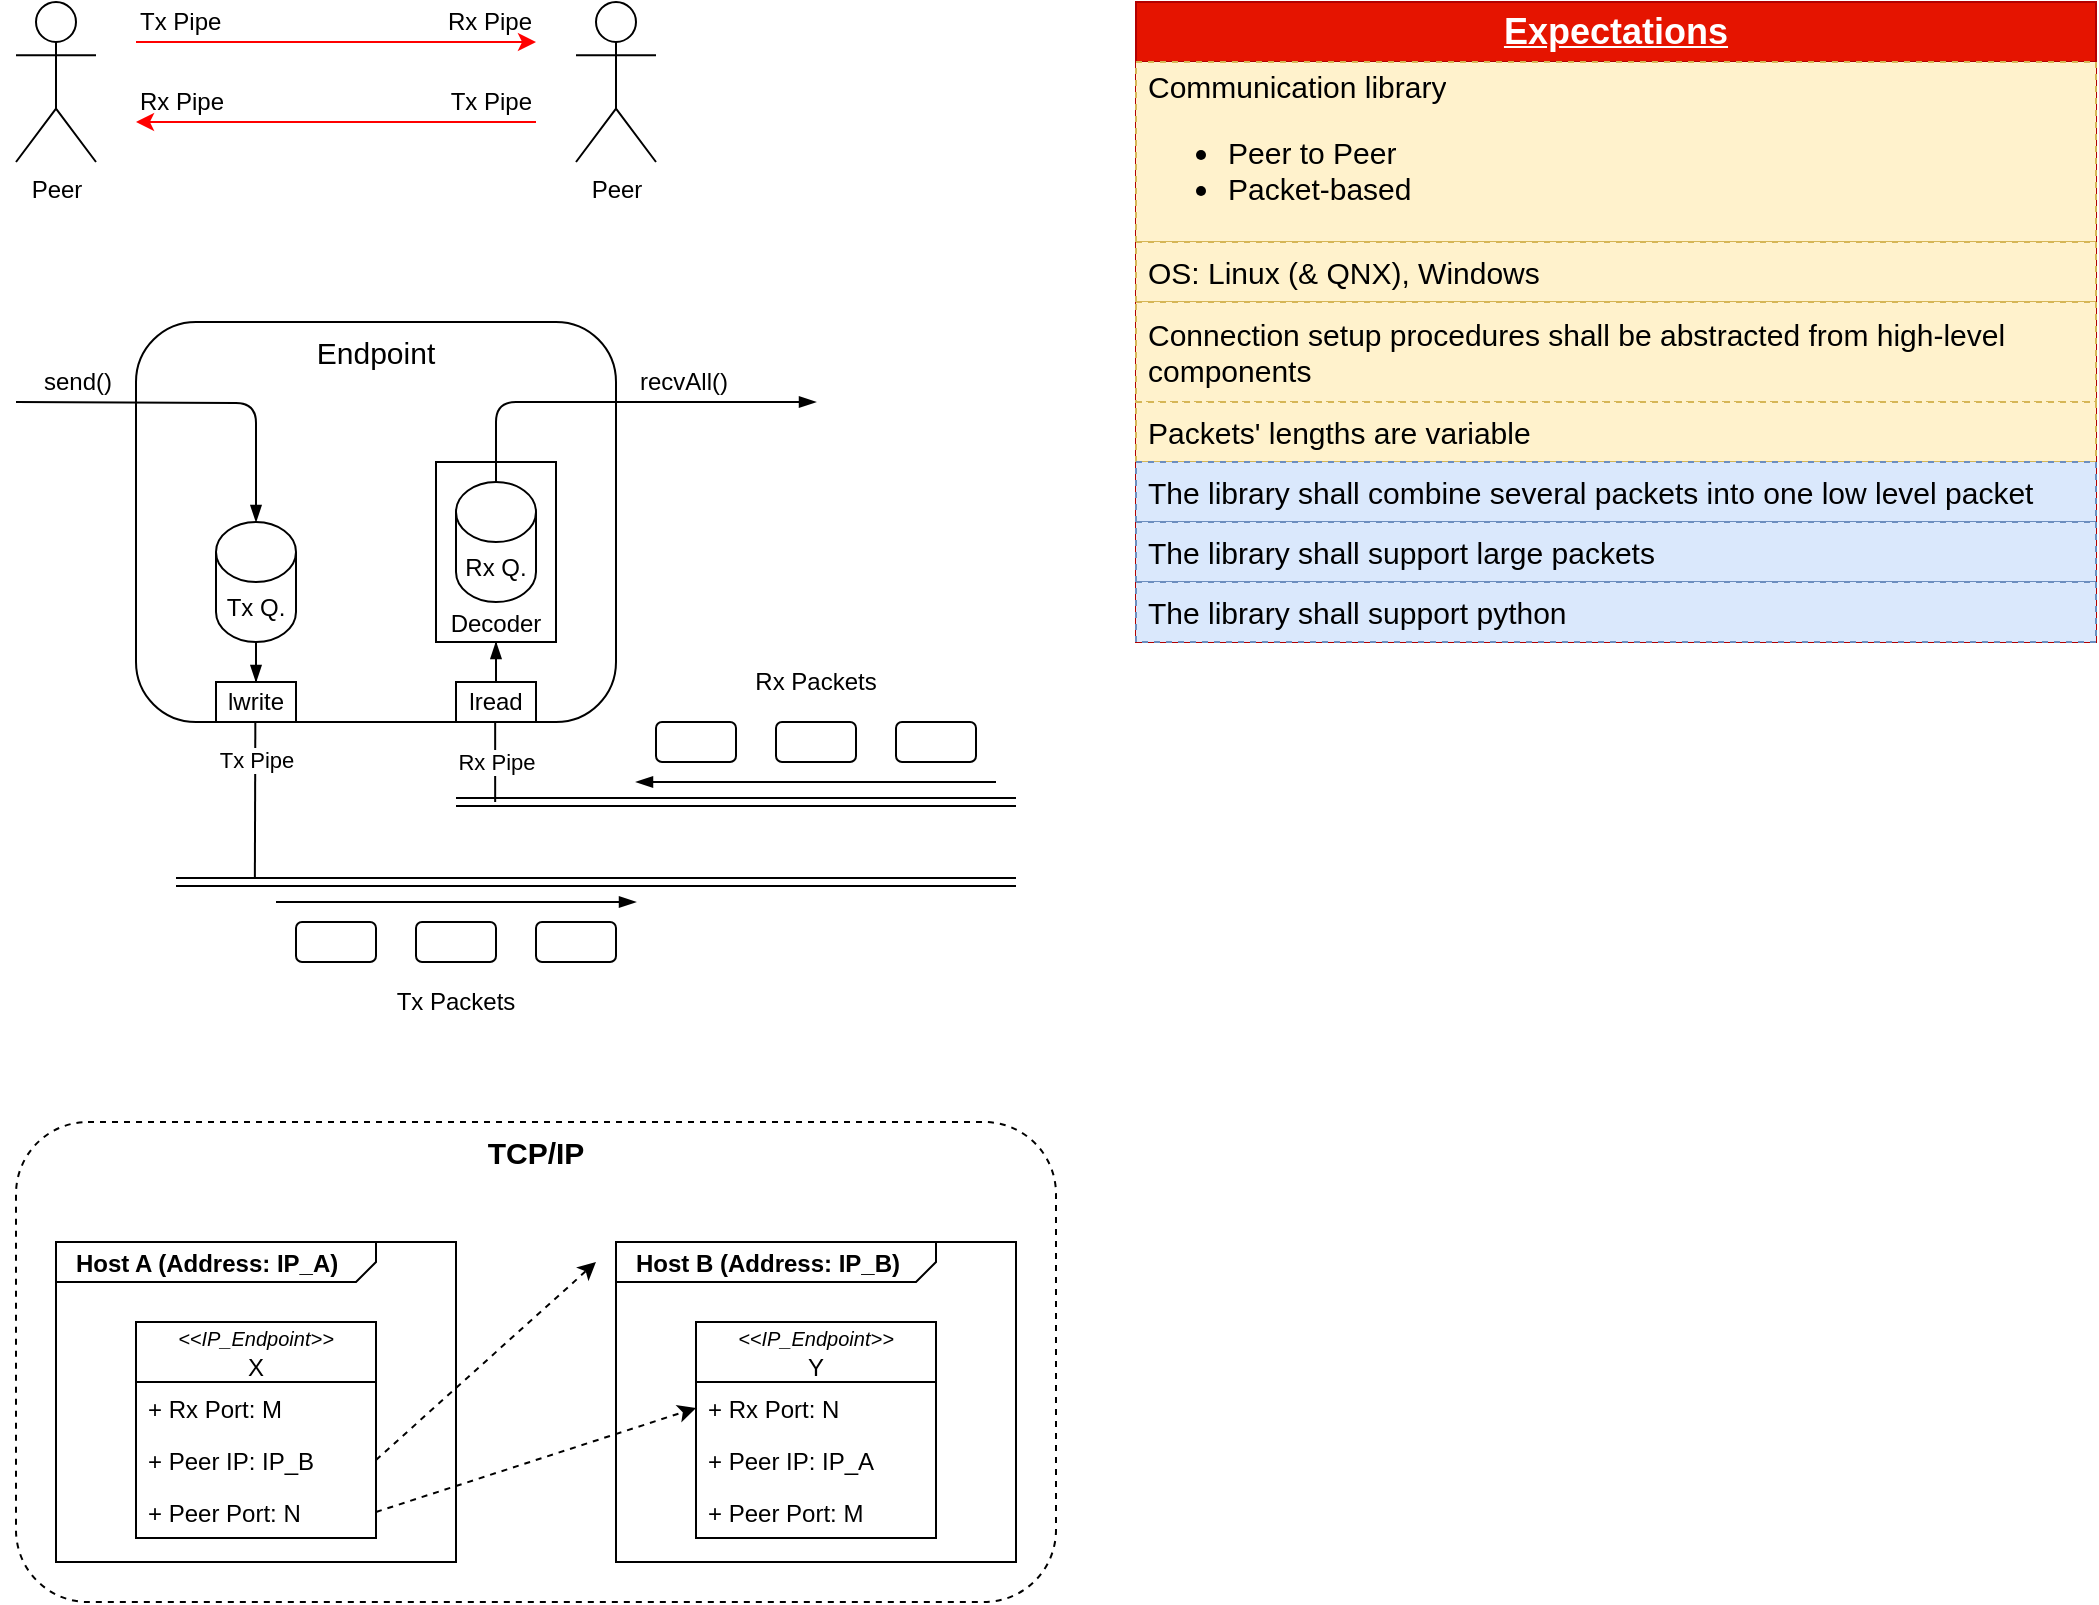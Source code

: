 <mxfile version="28.1.0" pages="5">
  <diagram id="U8q4GSwidkklrcWNU2zK" name="overview">
    <mxGraphModel dx="1425" dy="761" grid="1" gridSize="10" guides="1" tooltips="1" connect="1" arrows="1" fold="1" page="1" pageScale="1" pageWidth="1169" pageHeight="1654" math="0" shadow="0">
      <root>
        <mxCell id="0" />
        <mxCell id="1" parent="0" />
        <mxCell id="D7qxgFLDttc8_rTp01hj-27" value="TCP/IP" style="rounded=1;whiteSpace=wrap;html=1;fillColor=none;dashed=1;verticalAlign=top;fontSize=15;fontStyle=1" vertex="1" parent="1">
          <mxGeometry x="40" y="600" width="520" height="240" as="geometry" />
        </mxCell>
        <mxCell id="D7qxgFLDttc8_rTp01hj-22" value="&lt;p style=&quot;margin:0px;margin-top:4px;margin-left:10px;text-align:left;&quot;&gt;&lt;b&gt;Host B (Address: IP_B)&lt;/b&gt;&lt;/p&gt;" style="html=1;shape=mxgraph.sysml.package;align=left;spacingLeft=5;verticalAlign=top;spacingTop=-3;labelX=160.17;html=1;overflow=fill;fillColor=none;" vertex="1" parent="1">
          <mxGeometry x="340" y="660" width="200" height="160" as="geometry" />
        </mxCell>
        <mxCell id="D7qxgFLDttc8_rTp01hj-21" value="&lt;p style=&quot;margin:0px;margin-top:4px;margin-left:10px;text-align:left;&quot;&gt;&lt;b&gt;Host A (Address: IP_A)&lt;/b&gt;&lt;/p&gt;" style="html=1;shape=mxgraph.sysml.package;align=left;spacingLeft=5;verticalAlign=top;spacingTop=-3;labelX=160.17;html=1;overflow=fill;fillColor=none;" vertex="1" parent="1">
          <mxGeometry x="60" y="660" width="200" height="160" as="geometry" />
        </mxCell>
        <mxCell id="sFP-BzHCXeUPzQo2uVnL-7" value="Endpoint" style="rounded=1;whiteSpace=wrap;html=1;fillColor=none;verticalAlign=top;fontSize=15;" parent="1" vertex="1">
          <mxGeometry x="100" y="200" width="240" height="200" as="geometry" />
        </mxCell>
        <mxCell id="CczdLDU5zkMc_0XL-EVS-2" style="edgeStyle=orthogonalEdgeStyle;rounded=0;orthogonalLoop=1;jettySize=auto;html=1;fontSize=12;endArrow=blockThin;endFill=1;exitX=0.5;exitY=0;exitDx=0;exitDy=0;" parent="1" source="sFP-BzHCXeUPzQo2uVnL-14" target="sFP-BzHCXeUPzQo2uVnL-15" edge="1">
          <mxGeometry relative="1" as="geometry" />
        </mxCell>
        <mxCell id="sFP-BzHCXeUPzQo2uVnL-15" value="Decoder" style="rounded=0;whiteSpace=wrap;html=1;verticalAlign=bottom;" parent="1" vertex="1">
          <mxGeometry x="250" y="270" width="60" height="90" as="geometry" />
        </mxCell>
        <mxCell id="sFP-BzHCXeUPzQo2uVnL-5" value="" style="shape=link;html=1;" parent="1" edge="1">
          <mxGeometry width="100" relative="1" as="geometry">
            <mxPoint x="260" y="440" as="sourcePoint" />
            <mxPoint x="540" y="440" as="targetPoint" />
          </mxGeometry>
        </mxCell>
        <mxCell id="sFP-BzHCXeUPzQo2uVnL-6" value="" style="shape=link;html=1;" parent="1" edge="1">
          <mxGeometry width="100" relative="1" as="geometry">
            <mxPoint x="120" y="480" as="sourcePoint" />
            <mxPoint x="540" y="480" as="targetPoint" />
          </mxGeometry>
        </mxCell>
        <mxCell id="sFP-BzHCXeUPzQo2uVnL-9" value="Rx Pipe" style="endArrow=none;html=1;" parent="1" edge="1">
          <mxGeometry x="0.015" width="50" height="50" relative="1" as="geometry">
            <mxPoint x="279.58" y="440" as="sourcePoint" />
            <mxPoint x="279.58" y="400" as="targetPoint" />
            <mxPoint as="offset" />
          </mxGeometry>
        </mxCell>
        <mxCell id="sFP-BzHCXeUPzQo2uVnL-10" value="Tx Pipe" style="endArrow=none;html=1;" parent="1" edge="1">
          <mxGeometry x="0.508" width="50" height="50" relative="1" as="geometry">
            <mxPoint x="159.43" y="478.4" as="sourcePoint" />
            <mxPoint x="159.67" y="400" as="targetPoint" />
            <mxPoint as="offset" />
          </mxGeometry>
        </mxCell>
        <mxCell id="sFP-BzHCXeUPzQo2uVnL-12" value="" style="endArrow=blockThin;html=1;endFill=1;" parent="1" edge="1">
          <mxGeometry width="50" height="50" relative="1" as="geometry">
            <mxPoint x="170" y="490" as="sourcePoint" />
            <mxPoint x="350" y="490" as="targetPoint" />
          </mxGeometry>
        </mxCell>
        <mxCell id="sFP-BzHCXeUPzQo2uVnL-13" value="lwrite" style="rounded=0;whiteSpace=wrap;html=1;" parent="1" vertex="1">
          <mxGeometry x="140" y="380" width="40" height="20" as="geometry" />
        </mxCell>
        <mxCell id="sFP-BzHCXeUPzQo2uVnL-14" value="lread" style="rounded=0;whiteSpace=wrap;html=1;" parent="1" vertex="1">
          <mxGeometry x="260" y="380" width="40" height="20" as="geometry" />
        </mxCell>
        <mxCell id="sFP-BzHCXeUPzQo2uVnL-16" value="Rx Q." style="shape=cylinder3;whiteSpace=wrap;html=1;boundedLbl=1;backgroundOutline=1;size=15;rounded=0;verticalAlign=middle;" parent="1" vertex="1">
          <mxGeometry x="260" y="280" width="40" height="60" as="geometry" />
        </mxCell>
        <mxCell id="CczdLDU5zkMc_0XL-EVS-1" style="edgeStyle=orthogonalEdgeStyle;rounded=0;orthogonalLoop=1;jettySize=auto;html=1;entryX=0.5;entryY=0;entryDx=0;entryDy=0;fontSize=12;endArrow=blockThin;endFill=1;" parent="1" source="sFP-BzHCXeUPzQo2uVnL-21" target="sFP-BzHCXeUPzQo2uVnL-13" edge="1">
          <mxGeometry relative="1" as="geometry" />
        </mxCell>
        <mxCell id="sFP-BzHCXeUPzQo2uVnL-21" value="Tx Q." style="shape=cylinder3;whiteSpace=wrap;html=1;boundedLbl=1;backgroundOutline=1;size=15;rounded=0;verticalAlign=middle;" parent="1" vertex="1">
          <mxGeometry x="140" y="300" width="40" height="60" as="geometry" />
        </mxCell>
        <mxCell id="sFP-BzHCXeUPzQo2uVnL-23" value="" style="endArrow=blockThin;html=1;fontSize=15;entryX=0.5;entryY=0;entryDx=0;entryDy=0;entryPerimeter=0;edgeStyle=orthogonalEdgeStyle;endFill=1;" parent="1" target="sFP-BzHCXeUPzQo2uVnL-21" edge="1">
          <mxGeometry width="50" height="50" relative="1" as="geometry">
            <mxPoint x="40" y="240" as="sourcePoint" />
            <mxPoint x="380" y="400" as="targetPoint" />
          </mxGeometry>
        </mxCell>
        <mxCell id="sFP-BzHCXeUPzQo2uVnL-24" value="" style="endArrow=blockThin;html=1;fontSize=15;endFill=1;exitX=0.5;exitY=0;exitDx=0;exitDy=0;edgeStyle=orthogonalEdgeStyle;exitPerimeter=0;" parent="1" source="sFP-BzHCXeUPzQo2uVnL-16" edge="1">
          <mxGeometry width="50" height="50" relative="1" as="geometry">
            <mxPoint x="310" y="280" as="sourcePoint" />
            <mxPoint x="440" y="240" as="targetPoint" />
            <Array as="points">
              <mxPoint x="280" y="240" />
            </Array>
          </mxGeometry>
        </mxCell>
        <mxCell id="sFP-BzHCXeUPzQo2uVnL-25" value="send()" style="text;html=1;strokeColor=none;fillColor=none;align=right;verticalAlign=middle;whiteSpace=wrap;rounded=0;fontSize=12;" parent="1" vertex="1">
          <mxGeometry x="50" y="220" width="40" height="20" as="geometry" />
        </mxCell>
        <mxCell id="sFP-BzHCXeUPzQo2uVnL-26" value="recvAll()" style="text;html=1;strokeColor=none;fillColor=none;align=left;verticalAlign=middle;whiteSpace=wrap;rounded=0;fontSize=12;" parent="1" vertex="1">
          <mxGeometry x="350" y="220" width="80" height="20" as="geometry" />
        </mxCell>
        <mxCell id="sFP-BzHCXeUPzQo2uVnL-28" value="" style="endArrow=blockThin;html=1;endFill=1;" parent="1" edge="1">
          <mxGeometry width="50" height="50" relative="1" as="geometry">
            <mxPoint x="530" y="430" as="sourcePoint" />
            <mxPoint x="350" y="430" as="targetPoint" />
          </mxGeometry>
        </mxCell>
        <mxCell id="QVlPHuN56JStqsJtILWm-1" value="" style="rounded=1;whiteSpace=wrap;html=1;fontSize=12;fillColor=none;align=left;" parent="1" vertex="1">
          <mxGeometry x="360" y="400" width="40" height="20" as="geometry" />
        </mxCell>
        <mxCell id="QVlPHuN56JStqsJtILWm-2" value="" style="rounded=1;whiteSpace=wrap;html=1;fontSize=12;fillColor=none;align=left;" parent="1" vertex="1">
          <mxGeometry x="420" y="400" width="40" height="20" as="geometry" />
        </mxCell>
        <mxCell id="QVlPHuN56JStqsJtILWm-3" value="" style="rounded=1;whiteSpace=wrap;html=1;fontSize=12;fillColor=none;align=left;" parent="1" vertex="1">
          <mxGeometry x="480" y="400" width="40" height="20" as="geometry" />
        </mxCell>
        <mxCell id="QVlPHuN56JStqsJtILWm-4" value="" style="rounded=1;whiteSpace=wrap;html=1;fontSize=12;fillColor=none;align=left;" parent="1" vertex="1">
          <mxGeometry x="180" y="500" width="40" height="20" as="geometry" />
        </mxCell>
        <mxCell id="QVlPHuN56JStqsJtILWm-5" value="" style="rounded=1;whiteSpace=wrap;html=1;fontSize=12;fillColor=none;align=left;" parent="1" vertex="1">
          <mxGeometry x="240" y="500" width="40" height="20" as="geometry" />
        </mxCell>
        <mxCell id="QVlPHuN56JStqsJtILWm-6" value="" style="rounded=1;whiteSpace=wrap;html=1;fontSize=12;fillColor=none;align=left;" parent="1" vertex="1">
          <mxGeometry x="300" y="500" width="40" height="20" as="geometry" />
        </mxCell>
        <mxCell id="QVlPHuN56JStqsJtILWm-7" value="Rx Packets" style="text;html=1;strokeColor=none;fillColor=none;align=center;verticalAlign=middle;whiteSpace=wrap;rounded=0;fontSize=12;" parent="1" vertex="1">
          <mxGeometry x="360" y="370" width="160" height="20" as="geometry" />
        </mxCell>
        <mxCell id="QVlPHuN56JStqsJtILWm-8" value="Tx Packets" style="text;html=1;strokeColor=none;fillColor=none;align=center;verticalAlign=middle;whiteSpace=wrap;rounded=0;fontSize=12;" parent="1" vertex="1">
          <mxGeometry x="180" y="530" width="160" height="20" as="geometry" />
        </mxCell>
        <mxCell id="lbFqLkR5gbMSDDiBjkdk-1" value="Peer" style="shape=umlActor;verticalLabelPosition=bottom;verticalAlign=top;html=1;" parent="1" vertex="1">
          <mxGeometry x="320" y="40" width="40" height="80" as="geometry" />
        </mxCell>
        <mxCell id="lbFqLkR5gbMSDDiBjkdk-2" value="Peer" style="shape=umlActor;verticalLabelPosition=bottom;verticalAlign=top;html=1;" parent="1" vertex="1">
          <mxGeometry x="40" y="40" width="40" height="80" as="geometry" />
        </mxCell>
        <mxCell id="lbFqLkR5gbMSDDiBjkdk-3" value="" style="endArrow=classic;html=1;strokeColor=#FF0000;" parent="1" edge="1">
          <mxGeometry width="50" height="50" relative="1" as="geometry">
            <mxPoint x="100" y="60" as="sourcePoint" />
            <mxPoint x="300" y="60" as="targetPoint" />
          </mxGeometry>
        </mxCell>
        <mxCell id="lbFqLkR5gbMSDDiBjkdk-4" value="" style="endArrow=classic;html=1;strokeColor=#FF0000;" parent="1" edge="1">
          <mxGeometry width="50" height="50" relative="1" as="geometry">
            <mxPoint x="300" y="100" as="sourcePoint" />
            <mxPoint x="100" y="100" as="targetPoint" />
          </mxGeometry>
        </mxCell>
        <mxCell id="lbFqLkR5gbMSDDiBjkdk-5" value="Tx Pipe" style="text;html=1;strokeColor=none;fillColor=none;align=left;verticalAlign=middle;whiteSpace=wrap;rounded=0;" parent="1" vertex="1">
          <mxGeometry x="100" y="40" width="60" height="20" as="geometry" />
        </mxCell>
        <mxCell id="lbFqLkR5gbMSDDiBjkdk-6" value="Tx Pipe" style="text;html=1;strokeColor=none;fillColor=none;align=right;verticalAlign=middle;whiteSpace=wrap;rounded=0;" parent="1" vertex="1">
          <mxGeometry x="240" y="80" width="60" height="20" as="geometry" />
        </mxCell>
        <mxCell id="lbFqLkR5gbMSDDiBjkdk-7" value="Rx Pipe" style="text;html=1;strokeColor=none;fillColor=none;align=left;verticalAlign=middle;whiteSpace=wrap;rounded=0;" parent="1" vertex="1">
          <mxGeometry x="100" y="80" width="60" height="20" as="geometry" />
        </mxCell>
        <mxCell id="lbFqLkR5gbMSDDiBjkdk-8" value="Rx Pipe" style="text;html=1;strokeColor=none;fillColor=none;align=right;verticalAlign=middle;whiteSpace=wrap;rounded=0;" parent="1" vertex="1">
          <mxGeometry x="240" y="40" width="60" height="20" as="geometry" />
        </mxCell>
        <mxCell id="D7qxgFLDttc8_rTp01hj-12" value="&lt;i&gt;&lt;font style=&quot;font-size: 10px;&quot; face=&quot;Helvetica&quot;&gt;&amp;lt;&amp;lt;IP_Endpoint&amp;gt;&amp;gt;&lt;/font&gt;&lt;/i&gt;&lt;div&gt;X&lt;/div&gt;" style="swimlane;fontStyle=0;childLayout=stackLayout;horizontal=1;startSize=30;fillColor=none;horizontalStack=0;resizeParent=1;resizeParentMax=0;resizeLast=0;collapsible=1;marginBottom=0;whiteSpace=wrap;html=1;" vertex="1" parent="1">
          <mxGeometry x="100" y="700" width="120" height="108" as="geometry" />
        </mxCell>
        <mxCell id="D7qxgFLDttc8_rTp01hj-13" value="+ Rx Port: M" style="text;strokeColor=none;fillColor=none;align=left;verticalAlign=top;spacingLeft=4;spacingRight=4;overflow=hidden;rotatable=0;points=[[0,0.5],[1,0.5]];portConstraint=eastwest;whiteSpace=wrap;html=1;" vertex="1" parent="D7qxgFLDttc8_rTp01hj-12">
          <mxGeometry y="30" width="120" height="26" as="geometry" />
        </mxCell>
        <mxCell id="D7qxgFLDttc8_rTp01hj-24" style="rounded=0;orthogonalLoop=1;jettySize=auto;html=1;exitX=1;exitY=0.5;exitDx=0;exitDy=0;dashed=1;" edge="1" parent="D7qxgFLDttc8_rTp01hj-12" source="D7qxgFLDttc8_rTp01hj-14">
          <mxGeometry relative="1" as="geometry">
            <mxPoint x="230" y="-30" as="targetPoint" />
          </mxGeometry>
        </mxCell>
        <mxCell id="D7qxgFLDttc8_rTp01hj-14" value="+ Peer IP: IP_B" style="text;strokeColor=none;fillColor=none;align=left;verticalAlign=top;spacingLeft=4;spacingRight=4;overflow=hidden;rotatable=0;points=[[0,0.5],[1,0.5]];portConstraint=eastwest;whiteSpace=wrap;html=1;" vertex="1" parent="D7qxgFLDttc8_rTp01hj-12">
          <mxGeometry y="56" width="120" height="26" as="geometry" />
        </mxCell>
        <mxCell id="D7qxgFLDttc8_rTp01hj-15" value="+ Peer Port: N" style="text;strokeColor=none;fillColor=none;align=left;verticalAlign=top;spacingLeft=4;spacingRight=4;overflow=hidden;rotatable=0;points=[[0,0.5],[1,0.5]];portConstraint=eastwest;whiteSpace=wrap;html=1;" vertex="1" parent="D7qxgFLDttc8_rTp01hj-12">
          <mxGeometry y="82" width="120" height="26" as="geometry" />
        </mxCell>
        <mxCell id="D7qxgFLDttc8_rTp01hj-16" value="&lt;i&gt;&lt;font face=&quot;Helvetica&quot; style=&quot;font-size: 10px;&quot;&gt;&amp;lt;&amp;lt;IP_Endpoint&amp;gt;&amp;gt;&lt;/font&gt;&lt;/i&gt;&lt;div&gt;Y&lt;/div&gt;" style="swimlane;fontStyle=0;childLayout=stackLayout;horizontal=1;startSize=30;fillColor=none;horizontalStack=0;resizeParent=1;resizeParentMax=0;resizeLast=0;collapsible=1;marginBottom=0;whiteSpace=wrap;html=1;" vertex="1" parent="1">
          <mxGeometry x="380" y="700" width="120" height="108" as="geometry" />
        </mxCell>
        <mxCell id="D7qxgFLDttc8_rTp01hj-17" value="+ Rx Port: N" style="text;strokeColor=none;fillColor=none;align=left;verticalAlign=top;spacingLeft=4;spacingRight=4;overflow=hidden;rotatable=0;points=[[0,0.5],[1,0.5]];portConstraint=eastwest;whiteSpace=wrap;html=1;" vertex="1" parent="D7qxgFLDttc8_rTp01hj-16">
          <mxGeometry y="30" width="120" height="26" as="geometry" />
        </mxCell>
        <mxCell id="D7qxgFLDttc8_rTp01hj-18" value="+ Peer IP: IP_A" style="text;strokeColor=none;fillColor=none;align=left;verticalAlign=top;spacingLeft=4;spacingRight=4;overflow=hidden;rotatable=0;points=[[0,0.5],[1,0.5]];portConstraint=eastwest;whiteSpace=wrap;html=1;" vertex="1" parent="D7qxgFLDttc8_rTp01hj-16">
          <mxGeometry y="56" width="120" height="26" as="geometry" />
        </mxCell>
        <mxCell id="D7qxgFLDttc8_rTp01hj-19" value="+ Peer Port: M" style="text;strokeColor=none;fillColor=none;align=left;verticalAlign=top;spacingLeft=4;spacingRight=4;overflow=hidden;rotatable=0;points=[[0,0.5],[1,0.5]];portConstraint=eastwest;whiteSpace=wrap;html=1;" vertex="1" parent="D7qxgFLDttc8_rTp01hj-16">
          <mxGeometry y="82" width="120" height="26" as="geometry" />
        </mxCell>
        <mxCell id="D7qxgFLDttc8_rTp01hj-25" style="rounded=0;orthogonalLoop=1;jettySize=auto;html=1;entryX=0;entryY=0.5;entryDx=0;entryDy=0;exitX=1;exitY=0.5;exitDx=0;exitDy=0;dashed=1;" edge="1" parent="1" source="D7qxgFLDttc8_rTp01hj-15" target="D7qxgFLDttc8_rTp01hj-17">
          <mxGeometry relative="1" as="geometry" />
        </mxCell>
        <mxCell id="D7qxgFLDttc8_rTp01hj-29" value="&lt;font style=&quot;font-size: 18px;&quot;&gt;&lt;b style=&quot;&quot;&gt;&lt;u style=&quot;&quot;&gt;Expectations&lt;/u&gt;&lt;/b&gt;&lt;/font&gt;" style="swimlane;fontStyle=0;childLayout=stackLayout;horizontal=1;startSize=30;horizontalStack=0;resizeParent=1;resizeParentMax=0;resizeLast=0;collapsible=1;marginBottom=0;whiteSpace=wrap;html=1;fillColor=#e51400;fontColor=#ffffff;strokeColor=#B20000;" vertex="1" parent="1">
          <mxGeometry x="600" y="40" width="480" height="320" as="geometry" />
        </mxCell>
        <mxCell id="D7qxgFLDttc8_rTp01hj-30" value="Communication library&lt;div&gt;&lt;ul&gt;&lt;li&gt;Peer to Peer&lt;/li&gt;&lt;li&gt;Packet-based&lt;/li&gt;&lt;/ul&gt;&lt;/div&gt;" style="text;align=left;verticalAlign=middle;spacingLeft=4;spacingRight=4;overflow=hidden;points=[[0,0.5],[1,0.5]];portConstraint=eastwest;rotatable=0;whiteSpace=wrap;html=1;fontSize=15;strokeColor=#d6b656;dashed=1;fillColor=#fff2cc;" vertex="1" parent="D7qxgFLDttc8_rTp01hj-29">
          <mxGeometry y="30" width="480" height="90" as="geometry" />
        </mxCell>
        <mxCell id="SfBvlZ_uau3ymsTGH2z2-2" value="OS: Linux (&amp;amp; QNX), Windows" style="text;align=left;verticalAlign=middle;spacingLeft=4;spacingRight=4;overflow=hidden;points=[[0,0.5],[1,0.5]];portConstraint=eastwest;rotatable=0;whiteSpace=wrap;html=1;fontSize=15;strokeColor=#d6b656;dashed=1;fillColor=#fff2cc;" vertex="1" parent="D7qxgFLDttc8_rTp01hj-29">
          <mxGeometry y="120" width="480" height="30" as="geometry" />
        </mxCell>
        <mxCell id="D7qxgFLDttc8_rTp01hj-32" value="Connection setup procedures shall be abstracted from high-level components" style="text;align=left;verticalAlign=middle;spacingLeft=4;spacingRight=4;overflow=hidden;points=[[0,0.5],[1,0.5]];portConstraint=eastwest;rotatable=0;whiteSpace=wrap;html=1;fontSize=15;strokeColor=#d6b656;dashed=1;fillColor=#fff2cc;" vertex="1" parent="D7qxgFLDttc8_rTp01hj-29">
          <mxGeometry y="150" width="480" height="50" as="geometry" />
        </mxCell>
        <mxCell id="D7qxgFLDttc8_rTp01hj-31" value="Packets&#39; lengths are variable" style="text;align=left;verticalAlign=middle;spacingLeft=4;spacingRight=4;overflow=hidden;points=[[0,0.5],[1,0.5]];portConstraint=eastwest;rotatable=0;whiteSpace=wrap;html=1;fontSize=15;strokeColor=#d6b656;dashed=1;fillColor=#fff2cc;" vertex="1" parent="D7qxgFLDttc8_rTp01hj-29">
          <mxGeometry y="200" width="480" height="30" as="geometry" />
        </mxCell>
        <mxCell id="Pr7FQX3O0TS8fyRMJM_G-1" value="The library shall combine several packets into one low level packet" style="text;align=left;verticalAlign=middle;spacingLeft=4;spacingRight=4;overflow=hidden;points=[[0,0.5],[1,0.5]];portConstraint=eastwest;rotatable=0;whiteSpace=wrap;html=1;fontSize=15;strokeColor=#6c8ebf;dashed=1;fillColor=#dae8fc;" vertex="1" parent="D7qxgFLDttc8_rTp01hj-29">
          <mxGeometry y="230" width="480" height="30" as="geometry" />
        </mxCell>
        <mxCell id="Pr7FQX3O0TS8fyRMJM_G-2" value="The library shall support large packets" style="text;align=left;verticalAlign=middle;spacingLeft=4;spacingRight=4;overflow=hidden;points=[[0,0.5],[1,0.5]];portConstraint=eastwest;rotatable=0;whiteSpace=wrap;html=1;fontSize=15;strokeColor=#6c8ebf;dashed=1;fillColor=#dae8fc;" vertex="1" parent="D7qxgFLDttc8_rTp01hj-29">
          <mxGeometry y="260" width="480" height="30" as="geometry" />
        </mxCell>
        <mxCell id="SfBvlZ_uau3ymsTGH2z2-1" value="The library shall support python" style="text;align=left;verticalAlign=middle;spacingLeft=4;spacingRight=4;overflow=hidden;points=[[0,0.5],[1,0.5]];portConstraint=eastwest;rotatable=0;whiteSpace=wrap;html=1;fontSize=15;strokeColor=#6c8ebf;dashed=1;fillColor=#dae8fc;" vertex="1" parent="D7qxgFLDttc8_rTp01hj-29">
          <mxGeometry y="290" width="480" height="30" as="geometry" />
        </mxCell>
      </root>
    </mxGraphModel>
  </diagram>
  <diagram id="neiSaeB-U6XqbwtzikZt" name="behaviors">
    <mxGraphModel dx="2431" dy="1298" grid="1" gridSize="10" guides="1" tooltips="1" connect="1" arrows="1" fold="1" page="1" pageScale="1" pageWidth="1169" pageHeight="1654" math="0" shadow="0">
      <root>
        <mxCell id="tA11rnR7tVmonnL6qA0M-0" />
        <mxCell id="tA11rnR7tVmonnL6qA0M-1" parent="tA11rnR7tVmonnL6qA0M-0" />
        <mxCell id="Dek0HKYABPWDo9sVZzQE-37" value="&lt;p style=&quot;margin:0px;margin-top:4px;margin-left:10px;text-align:left;&quot;&gt;&lt;b&gt;Application Life-cycle&lt;/b&gt;&lt;/p&gt;" style="html=1;shape=mxgraph.sysml.package;align=left;spacingLeft=5;verticalAlign=top;spacingTop=-3;labelX=160.14;html=1;overflow=fill;fillColor=#fff2cc;strokeColor=#d6b656;" vertex="1" parent="tA11rnR7tVmonnL6qA0M-1">
          <mxGeometry x="40" y="40" width="360" height="420" as="geometry" />
        </mxCell>
        <mxCell id="Dek0HKYABPWDo9sVZzQE-23" value="&lt;p style=&quot;margin:0px;margin-top:4px;margin-left:10px;text-align:left;&quot;&gt;&lt;b&gt;Tx Thread&lt;/b&gt;&lt;/p&gt;" style="html=1;shape=mxgraph.sysml.package;align=left;spacingLeft=5;verticalAlign=top;spacingTop=-3;labelX=135;html=1;overflow=fill;fillColor=#fff2cc;strokeColor=#d6b656;" vertex="1" parent="tA11rnR7tVmonnL6qA0M-1">
          <mxGeometry x="640" y="560" width="280" height="740" as="geometry" />
        </mxCell>
        <mxCell id="Dek0HKYABPWDo9sVZzQE-21" value="&lt;p style=&quot;margin:0px;margin-top:4px;margin-left:10px;text-align:left;&quot;&gt;&lt;b&gt;Rx Thread&lt;/b&gt;&lt;/p&gt;" style="html=1;shape=mxgraph.sysml.package;align=left;spacingLeft=5;verticalAlign=top;spacingTop=-3;labelX=135;html=1;overflow=fill;fillColor=#fff2cc;strokeColor=#d6b656;" vertex="1" parent="tA11rnR7tVmonnL6qA0M-1">
          <mxGeometry x="320" y="560" width="280" height="740" as="geometry" />
        </mxCell>
        <mxCell id="4r2g-eVHw754WB34j6Cc-7" value="Process Y" style="rounded=0;whiteSpace=wrap;html=1;fillColor=#fff2cc;strokeColor=#d6b656;verticalAlign=top;fontStyle=1;" vertex="1" parent="tA11rnR7tVmonnL6qA0M-1">
          <mxGeometry x="869.97" y="40" width="260" height="420" as="geometry" />
        </mxCell>
        <mxCell id="4r2g-eVHw754WB34j6Cc-6" value="Process X" style="rounded=0;whiteSpace=wrap;html=1;fillColor=#fff2cc;strokeColor=#d6b656;verticalAlign=top;fontStyle=1;" vertex="1" parent="tA11rnR7tVmonnL6qA0M-1">
          <mxGeometry x="499.97" y="40" width="270" height="420" as="geometry" />
        </mxCell>
        <mxCell id="RYRrjciryfpdVFal0PaT-1" value="&lt;p style=&quot;margin:0px;margin-top:4px;margin-left:10px;text-align:left;&quot;&gt;&lt;b&gt;Endpoint Startup&lt;/b&gt;&lt;/p&gt;" style="html=1;shape=mxgraph.sysml.package;align=left;spacingLeft=5;verticalAlign=top;spacingTop=-3;labelX=135;html=1;overflow=fill;fillColor=#fff2cc;strokeColor=#d6b656;" vertex="1" parent="tA11rnR7tVmonnL6qA0M-1">
          <mxGeometry x="40" y="560" width="240" height="400" as="geometry" />
        </mxCell>
        <mxCell id="cBP5hTDPxYWpCGLpLKsP-0" value="Initialization" style="rounded=1;whiteSpace=wrap;html=1;arcSize=40;fontColor=#ffffff;fillColor=#6d8764;strokeColor=none;" vertex="1" parent="tA11rnR7tVmonnL6qA0M-1">
          <mxGeometry x="100" y="680" width="120" height="40" as="geometry" />
        </mxCell>
        <mxCell id="cBP5hTDPxYWpCGLpLKsP-1" value="" style="html=1;verticalAlign=bottom;endArrow=open;endSize=8;strokeColor=#000000;rounded=0;entryX=0.5;entryY=0;entryDx=0;entryDy=0;" edge="1" source="cBP5hTDPxYWpCGLpLKsP-0" parent="tA11rnR7tVmonnL6qA0M-1" target="cBP5hTDPxYWpCGLpLKsP-2">
          <mxGeometry relative="1" as="geometry">
            <mxPoint x="810" y="970" as="targetPoint" />
          </mxGeometry>
        </mxCell>
        <mxCell id="cBP5hTDPxYWpCGLpLKsP-2" value="Create&lt;div&gt;internal threads&lt;/div&gt;" style="rounded=1;whiteSpace=wrap;html=1;arcSize=40;fontColor=#ffffff;fillColor=#6d8764;strokeColor=none;" vertex="1" parent="tA11rnR7tVmonnL6qA0M-1">
          <mxGeometry x="100" y="760" width="120" height="40" as="geometry" />
        </mxCell>
        <mxCell id="cBP5hTDPxYWpCGLpLKsP-6" value="" style="shape=line;html=1;strokeWidth=6;strokeColor=#000000;" vertex="1" parent="tA11rnR7tVmonnL6qA0M-1">
          <mxGeometry x="60" y="840" width="200" height="10" as="geometry" />
        </mxCell>
        <mxCell id="cBP5hTDPxYWpCGLpLKsP-8" value="Rx Thread&lt;div&gt;(detached)&lt;/div&gt;" style="ellipse;whiteSpace=wrap;html=1;fillColor=#6d8764;strokeColor=none;fontColor=#ffffff;" vertex="1" parent="tA11rnR7tVmonnL6qA0M-1">
          <mxGeometry x="60" y="900" width="80" height="40" as="geometry" />
        </mxCell>
        <mxCell id="cBP5hTDPxYWpCGLpLKsP-9" value="Tx Thread&lt;div&gt;(detached)&lt;/div&gt;" style="ellipse;whiteSpace=wrap;html=1;fillColor=#6d8764;strokeColor=none;fontColor=#ffffff;" vertex="1" parent="tA11rnR7tVmonnL6qA0M-1">
          <mxGeometry x="180" y="900" width="80" height="40" as="geometry" />
        </mxCell>
        <mxCell id="cBP5hTDPxYWpCGLpLKsP-12" value="" style="html=1;verticalAlign=bottom;endArrow=open;endSize=8;strokeColor=#000000;rounded=0;exitX=0.5;exitY=1;exitDx=0;exitDy=0;" edge="1" parent="tA11rnR7tVmonnL6qA0M-1" source="cBP5hTDPxYWpCGLpLKsP-2" target="cBP5hTDPxYWpCGLpLKsP-6">
          <mxGeometry relative="1" as="geometry">
            <mxPoint x="170" y="770" as="targetPoint" />
            <mxPoint x="170" y="730" as="sourcePoint" />
          </mxGeometry>
        </mxCell>
        <mxCell id="cBP5hTDPxYWpCGLpLKsP-13" value="" style="html=1;verticalAlign=bottom;endArrow=open;endSize=8;strokeColor=#000000;rounded=0;entryX=0.5;entryY=0;entryDx=0;entryDy=0;" edge="1" parent="tA11rnR7tVmonnL6qA0M-1" target="cBP5hTDPxYWpCGLpLKsP-8">
          <mxGeometry relative="1" as="geometry">
            <mxPoint x="120" y="880" as="targetPoint" />
            <mxPoint x="100" y="860" as="sourcePoint" />
          </mxGeometry>
        </mxCell>
        <mxCell id="cBP5hTDPxYWpCGLpLKsP-14" value="" style="html=1;verticalAlign=bottom;endArrow=open;endSize=8;strokeColor=#000000;rounded=0;entryX=0.5;entryY=0;entryDx=0;entryDy=0;" edge="1" parent="tA11rnR7tVmonnL6qA0M-1" target="cBP5hTDPxYWpCGLpLKsP-9">
          <mxGeometry relative="1" as="geometry">
            <mxPoint x="230" y="880" as="targetPoint" />
            <mxPoint x="220" y="860" as="sourcePoint" />
          </mxGeometry>
        </mxCell>
        <mxCell id="RYRrjciryfpdVFal0PaT-2" value="" style="ellipse;html=1;shape=startState;fillColor=#e51400;strokeColor=#B20000;fontColor=#ffffff;" vertex="1" parent="tA11rnR7tVmonnL6qA0M-1">
          <mxGeometry x="140" y="600" width="40" height="40" as="geometry" />
        </mxCell>
        <mxCell id="RYRrjciryfpdVFal0PaT-3" value="" style="edgeStyle=orthogonalEdgeStyle;html=1;verticalAlign=bottom;endArrow=open;endSize=8;strokeColor=#ff0000;rounded=0;entryX=0.5;entryY=0;entryDx=0;entryDy=0;" edge="1" source="RYRrjciryfpdVFal0PaT-2" parent="tA11rnR7tVmonnL6qA0M-1" target="cBP5hTDPxYWpCGLpLKsP-0">
          <mxGeometry relative="1" as="geometry">
            <mxPoint x="395" y="840" as="targetPoint" />
          </mxGeometry>
        </mxCell>
        <mxCell id="4r2g-eVHw754WB34j6Cc-2" style="edgeStyle=orthogonalEdgeStyle;rounded=0;orthogonalLoop=1;jettySize=auto;html=1;endArrow=none;endFill=0;" edge="1" parent="tA11rnR7tVmonnL6qA0M-1" source="RYRrjciryfpdVFal0PaT-4">
          <mxGeometry relative="1" as="geometry">
            <mxPoint x="569.97" y="440" as="targetPoint" />
          </mxGeometry>
        </mxCell>
        <mxCell id="RYRrjciryfpdVFal0PaT-4" value="High-level Component" style="rounded=1;whiteSpace=wrap;html=1;fillColor=#6d8764;strokeColor=none;fontColor=#ffffff;" vertex="1" parent="tA11rnR7tVmonnL6qA0M-1">
          <mxGeometry x="519.97" y="80" width="100" height="40" as="geometry" />
        </mxCell>
        <mxCell id="4r2g-eVHw754WB34j6Cc-3" style="edgeStyle=orthogonalEdgeStyle;rounded=0;orthogonalLoop=1;jettySize=auto;html=1;endArrow=none;endFill=0;" edge="1" parent="tA11rnR7tVmonnL6qA0M-1" source="4F5Wedo5AlqTYBwgU4WL-1">
          <mxGeometry relative="1" as="geometry">
            <mxPoint x="709.97" y="440" as="targetPoint" />
          </mxGeometry>
        </mxCell>
        <mxCell id="4F5Wedo5AlqTYBwgU4WL-1" value="Endpoint" style="rounded=1;whiteSpace=wrap;html=1;fillColor=#6d8764;strokeColor=none;fontColor=#ffffff;" vertex="1" parent="tA11rnR7tVmonnL6qA0M-1">
          <mxGeometry x="669.97" y="80" width="80" height="40" as="geometry" />
        </mxCell>
        <mxCell id="4F5Wedo5AlqTYBwgU4WL-2" value="Initialization" style="endArrow=classic;html=1;rounded=0;labelBackgroundColor=none;verticalAlign=bottom;" edge="1" parent="tA11rnR7tVmonnL6qA0M-1">
          <mxGeometry width="50" height="50" relative="1" as="geometry">
            <mxPoint x="579.97" y="160" as="sourcePoint" />
            <mxPoint x="699.97" y="160" as="targetPoint" />
          </mxGeometry>
        </mxCell>
        <mxCell id="4r2g-eVHw754WB34j6Cc-5" style="edgeStyle=orthogonalEdgeStyle;rounded=0;orthogonalLoop=1;jettySize=auto;html=1;endArrow=none;endFill=0;" edge="1" parent="tA11rnR7tVmonnL6qA0M-1" source="4F5Wedo5AlqTYBwgU4WL-3">
          <mxGeometry relative="1" as="geometry">
            <mxPoint x="1059.97" y="440" as="targetPoint" />
            <Array as="points">
              <mxPoint x="1059.97" y="400" />
            </Array>
          </mxGeometry>
        </mxCell>
        <mxCell id="4F5Wedo5AlqTYBwgU4WL-3" value="High-level Component" style="rounded=1;whiteSpace=wrap;html=1;fillColor=#6d8764;strokeColor=none;fontColor=#ffffff;" vertex="1" parent="tA11rnR7tVmonnL6qA0M-1">
          <mxGeometry x="1009.97" y="80" width="100" height="40" as="geometry" />
        </mxCell>
        <mxCell id="4r2g-eVHw754WB34j6Cc-4" style="edgeStyle=orthogonalEdgeStyle;rounded=0;orthogonalLoop=1;jettySize=auto;html=1;endArrow=none;endFill=0;" edge="1" parent="tA11rnR7tVmonnL6qA0M-1" source="4F5Wedo5AlqTYBwgU4WL-4">
          <mxGeometry relative="1" as="geometry">
            <mxPoint x="929.97" y="440" as="targetPoint" />
          </mxGeometry>
        </mxCell>
        <mxCell id="4F5Wedo5AlqTYBwgU4WL-4" value="Endpoint" style="rounded=1;whiteSpace=wrap;html=1;fillColor=#6d8764;strokeColor=none;fontColor=#ffffff;" vertex="1" parent="tA11rnR7tVmonnL6qA0M-1">
          <mxGeometry x="889.97" y="80" width="80" height="40" as="geometry" />
        </mxCell>
        <mxCell id="4F5Wedo5AlqTYBwgU4WL-6" value="send()" style="endArrow=classic;html=1;rounded=0;labelBackgroundColor=none;verticalAlign=bottom;" edge="1" parent="tA11rnR7tVmonnL6qA0M-1">
          <mxGeometry width="50" height="50" relative="1" as="geometry">
            <mxPoint x="579.97" y="200" as="sourcePoint" />
            <mxPoint x="699.97" y="200" as="targetPoint" />
          </mxGeometry>
        </mxCell>
        <mxCell id="4F5Wedo5AlqTYBwgU4WL-7" value="" style="endArrow=classic;html=1;rounded=0;labelBackgroundColor=none;verticalAlign=bottom;dashed=1;dashPattern=8 8;" edge="1" parent="tA11rnR7tVmonnL6qA0M-1">
          <mxGeometry width="50" height="50" relative="1" as="geometry">
            <mxPoint x="719.97" y="240" as="sourcePoint" />
            <mxPoint x="919.97" y="240" as="targetPoint" />
          </mxGeometry>
        </mxCell>
        <mxCell id="kjqDLmzgnXnaChNJnqJ2-3" value="Packets" style="text;html=1;strokeColor=none;fillColor=none;align=center;verticalAlign=middle;whiteSpace=wrap;rounded=0;fontSize=12;" vertex="1" parent="tA11rnR7tVmonnL6qA0M-1">
          <mxGeometry x="749.97" y="270" width="140" height="20" as="geometry" />
        </mxCell>
        <mxCell id="kjqDLmzgnXnaChNJnqJ2-4" value="" style="shape=process;whiteSpace=wrap;html=1;backgroundOutline=1;fillColor=none;" vertex="1" parent="tA11rnR7tVmonnL6qA0M-1">
          <mxGeometry x="749.97" y="250" width="40" height="20" as="geometry" />
        </mxCell>
        <mxCell id="kjqDLmzgnXnaChNJnqJ2-5" value="" style="shape=process;whiteSpace=wrap;html=1;backgroundOutline=1;fillColor=none;" vertex="1" parent="tA11rnR7tVmonnL6qA0M-1">
          <mxGeometry x="799.97" y="250" width="40" height="20" as="geometry" />
        </mxCell>
        <mxCell id="kjqDLmzgnXnaChNJnqJ2-6" value="" style="shape=process;whiteSpace=wrap;html=1;backgroundOutline=1;fillColor=none;" vertex="1" parent="tA11rnR7tVmonnL6qA0M-1">
          <mxGeometry x="849.97" y="250" width="40" height="20" as="geometry" />
        </mxCell>
        <mxCell id="kjqDLmzgnXnaChNJnqJ2-11" value="recvAll()" style="endArrow=classic;html=1;rounded=0;labelBackgroundColor=none;verticalAlign=bottom;" edge="1" parent="tA11rnR7tVmonnL6qA0M-1">
          <mxGeometry width="50" height="50" relative="1" as="geometry">
            <mxPoint x="1049.97" y="269.43" as="sourcePoint" />
            <mxPoint x="939.97" y="270" as="targetPoint" />
          </mxGeometry>
        </mxCell>
        <mxCell id="4r2g-eVHw754WB34j6Cc-1" value="" style="endArrow=classic;html=1;rounded=0;labelBackgroundColor=none;verticalAlign=bottom;dashed=1;" edge="1" parent="tA11rnR7tVmonnL6qA0M-1">
          <mxGeometry width="50" height="50" relative="1" as="geometry">
            <mxPoint x="939.97" y="280" as="sourcePoint" />
            <mxPoint x="1049.97" y="280" as="targetPoint" />
          </mxGeometry>
        </mxCell>
        <mxCell id="4r2g-eVHw754WB34j6Cc-8" value="Initialization" style="endArrow=classic;html=1;rounded=0;labelBackgroundColor=none;verticalAlign=bottom;" edge="1" parent="tA11rnR7tVmonnL6qA0M-1">
          <mxGeometry width="50" height="50" relative="1" as="geometry">
            <mxPoint x="1049.97" y="160" as="sourcePoint" />
            <mxPoint x="939.97" y="160" as="targetPoint" />
          </mxGeometry>
        </mxCell>
        <mxCell id="4r2g-eVHw754WB34j6Cc-9" value="isAlive()" style="endArrow=classic;html=1;rounded=0;labelBackgroundColor=none;verticalAlign=bottom;" edge="1" parent="tA11rnR7tVmonnL6qA0M-1">
          <mxGeometry width="50" height="50" relative="1" as="geometry">
            <mxPoint x="579.97" y="300" as="sourcePoint" />
            <mxPoint x="699.97" y="300" as="targetPoint" />
          </mxGeometry>
        </mxCell>
        <mxCell id="4r2g-eVHw754WB34j6Cc-10" value="terminate()" style="endArrow=classic;html=1;rounded=0;labelBackgroundColor=none;verticalAlign=bottom;" edge="1" parent="tA11rnR7tVmonnL6qA0M-1">
          <mxGeometry width="50" height="50" relative="1" as="geometry">
            <mxPoint x="579.97" y="360" as="sourcePoint" />
            <mxPoint x="699.97" y="360" as="targetPoint" />
          </mxGeometry>
        </mxCell>
        <mxCell id="Xq7SGT0iWwL8e4R9o6tu-15" value="false" style="edgeStyle=orthogonalEdgeStyle;rounded=0;orthogonalLoop=1;jettySize=auto;html=1;entryX=0.5;entryY=0;entryDx=0;entryDy=0;labelBackgroundColor=none;align=left;" edge="1" parent="tA11rnR7tVmonnL6qA0M-1" source="Xq7SGT0iWwL8e4R9o6tu-1" target="Xq7SGT0iWwL8e4R9o6tu-2">
          <mxGeometry relative="1" as="geometry" />
        </mxCell>
        <mxCell id="Xq7SGT0iWwL8e4R9o6tu-20" value="true" style="edgeStyle=orthogonalEdgeStyle;rounded=1;orthogonalLoop=1;jettySize=auto;html=1;curved=0;labelBackgroundColor=none;verticalAlign=bottom;" edge="1" parent="tA11rnR7tVmonnL6qA0M-1" source="Xq7SGT0iWwL8e4R9o6tu-1">
          <mxGeometry x="-0.94" relative="1" as="geometry">
            <mxPoint x="439.97" y="1221" as="targetPoint" />
            <Array as="points">
              <mxPoint x="579.97" y="780" />
              <mxPoint x="579.97" y="1221" />
            </Array>
            <mxPoint as="offset" />
          </mxGeometry>
        </mxCell>
        <mxCell id="Xq7SGT0iWwL8e4R9o6tu-1" value="Exit Flag?" style="rhombus;whiteSpace=wrap;html=1;fillColor=#6d8764;fontColor=#ffffff;strokeColor=none;" vertex="1" parent="tA11rnR7tVmonnL6qA0M-1">
          <mxGeometry x="399.97" y="760" width="80" height="40" as="geometry" />
        </mxCell>
        <mxCell id="Xq7SGT0iWwL8e4R9o6tu-16" value="operational" style="edgeStyle=orthogonalEdgeStyle;rounded=0;orthogonalLoop=1;jettySize=auto;html=1;entryX=0.5;entryY=0;entryDx=0;entryDy=0;labelBackgroundColor=none;align=left;" edge="1" parent="tA11rnR7tVmonnL6qA0M-1" source="Xq7SGT0iWwL8e4R9o6tu-2" target="Xq7SGT0iWwL8e4R9o6tu-3">
          <mxGeometry relative="1" as="geometry" />
        </mxCell>
        <mxCell id="Xq7SGT0iWwL8e4R9o6tu-21" value="broken" style="edgeStyle=orthogonalEdgeStyle;rounded=0;orthogonalLoop=1;jettySize=auto;html=1;verticalAlign=bottom;labelBackgroundColor=none;" edge="1" parent="tA11rnR7tVmonnL6qA0M-1" source="Xq7SGT0iWwL8e4R9o6tu-2">
          <mxGeometry relative="1" as="geometry">
            <mxPoint x="579.97" y="860" as="targetPoint" />
          </mxGeometry>
        </mxCell>
        <mxCell id="Xq7SGT0iWwL8e4R9o6tu-2" value="Rx Pipe?" style="rhombus;whiteSpace=wrap;html=1;fillColor=#6d8764;fontColor=#ffffff;strokeColor=none;" vertex="1" parent="tA11rnR7tVmonnL6qA0M-1">
          <mxGeometry x="399.97" y="840" width="80" height="40" as="geometry" />
        </mxCell>
        <mxCell id="Xq7SGT0iWwL8e4R9o6tu-17" value="not empty" style="edgeStyle=orthogonalEdgeStyle;rounded=0;orthogonalLoop=1;jettySize=auto;html=1;entryX=0.5;entryY=0;entryDx=0;entryDy=0;labelBackgroundColor=none;align=left;" edge="1" parent="tA11rnR7tVmonnL6qA0M-1" source="Xq7SGT0iWwL8e4R9o6tu-3" target="Xq7SGT0iWwL8e4R9o6tu-9">
          <mxGeometry relative="1" as="geometry" />
        </mxCell>
        <mxCell id="Xq7SGT0iWwL8e4R9o6tu-22" value="false" style="edgeStyle=orthogonalEdgeStyle;rounded=1;orthogonalLoop=1;jettySize=auto;html=1;exitX=0;exitY=0.5;exitDx=0;exitDy=0;labelBackgroundColor=none;align=center;verticalAlign=bottom;" edge="1" parent="tA11rnR7tVmonnL6qA0M-1" source="Xq7SGT0iWwL8e4R9o6tu-4">
          <mxGeometry x="-0.923" relative="1" as="geometry">
            <mxPoint x="439.97" y="740" as="targetPoint" />
            <Array as="points">
              <mxPoint x="339.97" y="1100" />
              <mxPoint x="339.97" y="740" />
            </Array>
            <mxPoint as="offset" />
          </mxGeometry>
        </mxCell>
        <mxCell id="Xq7SGT0iWwL8e4R9o6tu-23" value="empty" style="edgeStyle=orthogonalEdgeStyle;rounded=0;orthogonalLoop=1;jettySize=auto;html=1;labelBackgroundColor=none;verticalAlign=bottom;" edge="1" parent="tA11rnR7tVmonnL6qA0M-1" source="Xq7SGT0iWwL8e4R9o6tu-3">
          <mxGeometry relative="1" as="geometry">
            <mxPoint x="339.97" y="940" as="targetPoint" />
          </mxGeometry>
        </mxCell>
        <mxCell id="Xq7SGT0iWwL8e4R9o6tu-3" value="Rx Buffer?" style="rhombus;whiteSpace=wrap;html=1;fillColor=#6d8764;fontColor=#ffffff;strokeColor=none;" vertex="1" parent="tA11rnR7tVmonnL6qA0M-1">
          <mxGeometry x="399.97" y="920" width="80" height="40" as="geometry" />
        </mxCell>
        <mxCell id="Xq7SGT0iWwL8e4R9o6tu-10" value="true" style="rounded=0;orthogonalLoop=1;jettySize=auto;html=1;entryX=0.5;entryY=0;entryDx=0;entryDy=0;labelBackgroundColor=none;align=left;" edge="1" parent="tA11rnR7tVmonnL6qA0M-1" source="Xq7SGT0iWwL8e4R9o6tu-4" target="Xq7SGT0iWwL8e4R9o6tu-7">
          <mxGeometry relative="1" as="geometry">
            <mxPoint x="439.97" y="1160" as="targetPoint" />
          </mxGeometry>
        </mxCell>
        <mxCell id="Xq7SGT0iWwL8e4R9o6tu-4" value="Any failure?" style="rhombus;whiteSpace=wrap;html=1;fillColor=#6d8764;fontColor=#ffffff;strokeColor=none;" vertex="1" parent="tA11rnR7tVmonnL6qA0M-1">
          <mxGeometry x="399.97" y="1080" width="80" height="40" as="geometry" />
        </mxCell>
        <mxCell id="Xq7SGT0iWwL8e4R9o6tu-8" style="edgeStyle=orthogonalEdgeStyle;rounded=0;orthogonalLoop=1;jettySize=auto;html=1;entryX=0.5;entryY=0;entryDx=0;entryDy=0;" edge="1" parent="tA11rnR7tVmonnL6qA0M-1" source="Xq7SGT0iWwL8e4R9o6tu-6" target="Xq7SGT0iWwL8e4R9o6tu-1">
          <mxGeometry relative="1" as="geometry" />
        </mxCell>
        <mxCell id="Xq7SGT0iWwL8e4R9o6tu-6" value="Set Rx Alive Flag" style="rounded=1;whiteSpace=wrap;html=1;arcSize=40;fontColor=#ffffff;fillColor=#6d8764;strokeColor=none;" vertex="1" parent="tA11rnR7tVmonnL6qA0M-1">
          <mxGeometry x="379.97" y="680" width="120" height="40" as="geometry" />
        </mxCell>
        <mxCell id="Xq7SGT0iWwL8e4R9o6tu-19" style="edgeStyle=orthogonalEdgeStyle;rounded=0;orthogonalLoop=1;jettySize=auto;html=1;entryX=0.5;entryY=0;entryDx=0;entryDy=0;" edge="1" parent="tA11rnR7tVmonnL6qA0M-1" source="Xq7SGT0iWwL8e4R9o6tu-7" target="Xq7SGT0iWwL8e4R9o6tu-12">
          <mxGeometry relative="1" as="geometry" />
        </mxCell>
        <mxCell id="Xq7SGT0iWwL8e4R9o6tu-7" value="Clear Rx Alive Flag" style="rounded=1;whiteSpace=wrap;html=1;arcSize=40;fontColor=#ffffff;fillColor=#6d8764;strokeColor=none;" vertex="1" parent="tA11rnR7tVmonnL6qA0M-1">
          <mxGeometry x="379.97" y="1160" width="120" height="40" as="geometry" />
        </mxCell>
        <mxCell id="Xq7SGT0iWwL8e4R9o6tu-18" style="edgeStyle=orthogonalEdgeStyle;rounded=0;orthogonalLoop=1;jettySize=auto;html=1;entryX=0.5;entryY=0;entryDx=0;entryDy=0;" edge="1" parent="tA11rnR7tVmonnL6qA0M-1" source="Xq7SGT0iWwL8e4R9o6tu-9" target="Xq7SGT0iWwL8e4R9o6tu-4">
          <mxGeometry relative="1" as="geometry" />
        </mxCell>
        <mxCell id="Xq7SGT0iWwL8e4R9o6tu-9" value="Decode" style="rounded=1;whiteSpace=wrap;html=1;arcSize=40;fontColor=#ffffff;fillColor=#6d8764;strokeColor=none;" vertex="1" parent="tA11rnR7tVmonnL6qA0M-1">
          <mxGeometry x="379.97" y="1000" width="120" height="40" as="geometry" />
        </mxCell>
        <mxCell id="Xq7SGT0iWwL8e4R9o6tu-12" value="" style="ellipse;html=1;shape=endState;fillColor=#e51400;strokeColor=#B20000;fontColor=#ffffff;" vertex="1" parent="tA11rnR7tVmonnL6qA0M-1">
          <mxGeometry x="419.97" y="1240" width="40" height="40" as="geometry" />
        </mxCell>
        <mxCell id="Xq7SGT0iWwL8e4R9o6tu-13" value="" style="ellipse;html=1;shape=startState;fillColor=#e51400;strokeColor=#B20000;fontColor=#ffffff;" vertex="1" parent="tA11rnR7tVmonnL6qA0M-1">
          <mxGeometry x="419.97" y="600" width="40" height="40" as="geometry" />
        </mxCell>
        <mxCell id="Xq7SGT0iWwL8e4R9o6tu-14" value="" style="html=1;verticalAlign=bottom;endArrow=open;endSize=8;strokeColor=#ff0000;rounded=0;entryX=0.5;entryY=0;entryDx=0;entryDy=0;" edge="1" source="Xq7SGT0iWwL8e4R9o6tu-13" parent="tA11rnR7tVmonnL6qA0M-1" target="Xq7SGT0iWwL8e4R9o6tu-6">
          <mxGeometry relative="1" as="geometry">
            <mxPoint x="439.97" y="560" as="targetPoint" />
          </mxGeometry>
        </mxCell>
        <mxCell id="Dek0HKYABPWDo9sVZzQE-0" value="false" style="edgeStyle=orthogonalEdgeStyle;rounded=0;orthogonalLoop=1;jettySize=auto;html=1;entryX=0.5;entryY=0;entryDx=0;entryDy=0;labelBackgroundColor=none;align=left;" edge="1" source="Dek0HKYABPWDo9sVZzQE-2" target="Dek0HKYABPWDo9sVZzQE-5" parent="tA11rnR7tVmonnL6qA0M-1">
          <mxGeometry relative="1" as="geometry" />
        </mxCell>
        <mxCell id="Dek0HKYABPWDo9sVZzQE-1" value="true" style="edgeStyle=orthogonalEdgeStyle;rounded=1;orthogonalLoop=1;jettySize=auto;html=1;curved=0;labelBackgroundColor=none;verticalAlign=bottom;" edge="1" source="Dek0HKYABPWDo9sVZzQE-2" parent="tA11rnR7tVmonnL6qA0M-1">
          <mxGeometry x="-0.94" relative="1" as="geometry">
            <mxPoint x="760" y="1221" as="targetPoint" />
            <Array as="points">
              <mxPoint x="900" y="780" />
              <mxPoint x="900" y="1221" />
            </Array>
            <mxPoint as="offset" />
          </mxGeometry>
        </mxCell>
        <mxCell id="Dek0HKYABPWDo9sVZzQE-2" value="Exit Flag?" style="rhombus;whiteSpace=wrap;html=1;fillColor=#6d8764;fontColor=#ffffff;strokeColor=none;" vertex="1" parent="tA11rnR7tVmonnL6qA0M-1">
          <mxGeometry x="720" y="760" width="80" height="40" as="geometry" />
        </mxCell>
        <mxCell id="Dek0HKYABPWDo9sVZzQE-3" value="operational" style="edgeStyle=orthogonalEdgeStyle;rounded=0;orthogonalLoop=1;jettySize=auto;html=1;entryX=0.5;entryY=0;entryDx=0;entryDy=0;labelBackgroundColor=none;align=left;" edge="1" source="Dek0HKYABPWDo9sVZzQE-5" target="Dek0HKYABPWDo9sVZzQE-9" parent="tA11rnR7tVmonnL6qA0M-1">
          <mxGeometry relative="1" as="geometry" />
        </mxCell>
        <mxCell id="Dek0HKYABPWDo9sVZzQE-4" value="broken" style="edgeStyle=orthogonalEdgeStyle;rounded=0;orthogonalLoop=1;jettySize=auto;html=1;verticalAlign=bottom;labelBackgroundColor=none;" edge="1" source="Dek0HKYABPWDo9sVZzQE-5" parent="tA11rnR7tVmonnL6qA0M-1">
          <mxGeometry relative="1" as="geometry">
            <mxPoint x="900" y="860" as="targetPoint" />
          </mxGeometry>
        </mxCell>
        <mxCell id="Dek0HKYABPWDo9sVZzQE-5" value="Tx Pipe?" style="rhombus;whiteSpace=wrap;html=1;fillColor=#6d8764;fontColor=#ffffff;strokeColor=none;" vertex="1" parent="tA11rnR7tVmonnL6qA0M-1">
          <mxGeometry x="720" y="840" width="80" height="40" as="geometry" />
        </mxCell>
        <mxCell id="Dek0HKYABPWDo9sVZzQE-6" value="not empty" style="edgeStyle=orthogonalEdgeStyle;rounded=0;orthogonalLoop=1;jettySize=auto;html=1;entryX=0.5;entryY=0;entryDx=0;entryDy=0;labelBackgroundColor=none;align=left;" edge="1" source="Dek0HKYABPWDo9sVZzQE-9" target="Dek0HKYABPWDo9sVZzQE-17" parent="tA11rnR7tVmonnL6qA0M-1">
          <mxGeometry relative="1" as="geometry" />
        </mxCell>
        <mxCell id="Dek0HKYABPWDo9sVZzQE-7" value="false" style="edgeStyle=orthogonalEdgeStyle;rounded=1;orthogonalLoop=1;jettySize=auto;html=1;exitX=0;exitY=0.5;exitDx=0;exitDy=0;labelBackgroundColor=none;align=center;verticalAlign=bottom;" edge="1" source="Dek0HKYABPWDo9sVZzQE-11" parent="tA11rnR7tVmonnL6qA0M-1">
          <mxGeometry x="-0.923" relative="1" as="geometry">
            <mxPoint x="760" y="740" as="targetPoint" />
            <Array as="points">
              <mxPoint x="660" y="1100" />
              <mxPoint x="660" y="740" />
            </Array>
            <mxPoint as="offset" />
          </mxGeometry>
        </mxCell>
        <mxCell id="Dek0HKYABPWDo9sVZzQE-8" value="empty" style="edgeStyle=orthogonalEdgeStyle;rounded=0;orthogonalLoop=1;jettySize=auto;html=1;labelBackgroundColor=none;verticalAlign=bottom;" edge="1" source="Dek0HKYABPWDo9sVZzQE-9" parent="tA11rnR7tVmonnL6qA0M-1">
          <mxGeometry relative="1" as="geometry">
            <mxPoint x="660" y="940" as="targetPoint" />
          </mxGeometry>
        </mxCell>
        <mxCell id="Dek0HKYABPWDo9sVZzQE-9" value="Tx Buffer?" style="rhombus;whiteSpace=wrap;html=1;fillColor=#6d8764;fontColor=#ffffff;strokeColor=none;" vertex="1" parent="tA11rnR7tVmonnL6qA0M-1">
          <mxGeometry x="720" y="920" width="80" height="40" as="geometry" />
        </mxCell>
        <mxCell id="Dek0HKYABPWDo9sVZzQE-10" value="true" style="rounded=0;orthogonalLoop=1;jettySize=auto;html=1;entryX=0.5;entryY=0;entryDx=0;entryDy=0;labelBackgroundColor=none;align=left;" edge="1" source="Dek0HKYABPWDo9sVZzQE-11" target="Dek0HKYABPWDo9sVZzQE-15" parent="tA11rnR7tVmonnL6qA0M-1">
          <mxGeometry relative="1" as="geometry">
            <mxPoint x="760" y="1160" as="targetPoint" />
          </mxGeometry>
        </mxCell>
        <mxCell id="Dek0HKYABPWDo9sVZzQE-11" value="Any failure?" style="rhombus;whiteSpace=wrap;html=1;fillColor=#6d8764;fontColor=#ffffff;strokeColor=none;" vertex="1" parent="tA11rnR7tVmonnL6qA0M-1">
          <mxGeometry x="720" y="1080" width="80" height="40" as="geometry" />
        </mxCell>
        <mxCell id="Dek0HKYABPWDo9sVZzQE-12" style="edgeStyle=orthogonalEdgeStyle;rounded=0;orthogonalLoop=1;jettySize=auto;html=1;entryX=0.5;entryY=0;entryDx=0;entryDy=0;" edge="1" source="Dek0HKYABPWDo9sVZzQE-13" target="Dek0HKYABPWDo9sVZzQE-2" parent="tA11rnR7tVmonnL6qA0M-1">
          <mxGeometry relative="1" as="geometry" />
        </mxCell>
        <mxCell id="Dek0HKYABPWDo9sVZzQE-13" value="Set Tx Alive Flag" style="rounded=1;whiteSpace=wrap;html=1;arcSize=40;fontColor=#ffffff;fillColor=#6d8764;strokeColor=none;" vertex="1" parent="tA11rnR7tVmonnL6qA0M-1">
          <mxGeometry x="700" y="680" width="120" height="40" as="geometry" />
        </mxCell>
        <mxCell id="Dek0HKYABPWDo9sVZzQE-14" style="edgeStyle=orthogonalEdgeStyle;rounded=0;orthogonalLoop=1;jettySize=auto;html=1;entryX=0.5;entryY=0;entryDx=0;entryDy=0;" edge="1" source="Dek0HKYABPWDo9sVZzQE-15" target="Dek0HKYABPWDo9sVZzQE-18" parent="tA11rnR7tVmonnL6qA0M-1">
          <mxGeometry relative="1" as="geometry" />
        </mxCell>
        <mxCell id="Dek0HKYABPWDo9sVZzQE-15" value="Clear Tx Alive Flag" style="rounded=1;whiteSpace=wrap;html=1;arcSize=40;fontColor=#ffffff;fillColor=#6d8764;strokeColor=none;" vertex="1" parent="tA11rnR7tVmonnL6qA0M-1">
          <mxGeometry x="700" y="1160" width="120" height="40" as="geometry" />
        </mxCell>
        <mxCell id="Dek0HKYABPWDo9sVZzQE-16" style="edgeStyle=orthogonalEdgeStyle;rounded=0;orthogonalLoop=1;jettySize=auto;html=1;entryX=0.5;entryY=0;entryDx=0;entryDy=0;" edge="1" source="Dek0HKYABPWDo9sVZzQE-17" target="Dek0HKYABPWDo9sVZzQE-11" parent="tA11rnR7tVmonnL6qA0M-1">
          <mxGeometry relative="1" as="geometry" />
        </mxCell>
        <mxCell id="Dek0HKYABPWDo9sVZzQE-17" value="Transmit" style="rounded=1;whiteSpace=wrap;html=1;arcSize=40;fontColor=#ffffff;fillColor=#6d8764;strokeColor=none;" vertex="1" parent="tA11rnR7tVmonnL6qA0M-1">
          <mxGeometry x="700" y="1000" width="120" height="40" as="geometry" />
        </mxCell>
        <mxCell id="Dek0HKYABPWDo9sVZzQE-18" value="" style="ellipse;html=1;shape=endState;fillColor=#e51400;strokeColor=#B20000;fontColor=#ffffff;" vertex="1" parent="tA11rnR7tVmonnL6qA0M-1">
          <mxGeometry x="740" y="1240" width="40" height="40" as="geometry" />
        </mxCell>
        <mxCell id="Dek0HKYABPWDo9sVZzQE-19" value="" style="ellipse;html=1;shape=startState;fillColor=#e51400;strokeColor=#B20000;fontColor=#ffffff;" vertex="1" parent="tA11rnR7tVmonnL6qA0M-1">
          <mxGeometry x="740" y="600" width="40" height="40" as="geometry" />
        </mxCell>
        <mxCell id="Dek0HKYABPWDo9sVZzQE-20" value="" style="html=1;verticalAlign=bottom;endArrow=open;endSize=8;strokeColor=#ff0000;rounded=0;entryX=0.5;entryY=0;entryDx=0;entryDy=0;" edge="1" source="Dek0HKYABPWDo9sVZzQE-19" target="Dek0HKYABPWDo9sVZzQE-13" parent="tA11rnR7tVmonnL6qA0M-1">
          <mxGeometry relative="1" as="geometry">
            <mxPoint x="760" y="560" as="targetPoint" />
          </mxGeometry>
        </mxCell>
        <mxCell id="Dek0HKYABPWDo9sVZzQE-24" value="Initialization" style="rounded=1;whiteSpace=wrap;html=1;arcSize=40;fontColor=#ffffff;fillColor=#6d8764;strokeColor=none;" vertex="1" parent="tA11rnR7tVmonnL6qA0M-1">
          <mxGeometry x="59.97" y="160" width="120" height="40" as="geometry" />
        </mxCell>
        <mxCell id="Dek0HKYABPWDo9sVZzQE-25" value="" style="html=1;verticalAlign=bottom;endArrow=open;endSize=8;strokeColor=#000000;rounded=0;entryX=0.5;entryY=0;entryDx=0;entryDy=0;" edge="1" source="Dek0HKYABPWDo9sVZzQE-24" target="Dek0HKYABPWDo9sVZzQE-26" parent="tA11rnR7tVmonnL6qA0M-1">
          <mxGeometry relative="1" as="geometry">
            <mxPoint x="769.97" y="450" as="targetPoint" />
          </mxGeometry>
        </mxCell>
        <mxCell id="Dek0HKYABPWDo9sVZzQE-26" value="Communicate" style="rounded=1;whiteSpace=wrap;html=1;arcSize=40;fontColor=#ffffff;fillColor=#6d8764;strokeColor=none;" vertex="1" parent="tA11rnR7tVmonnL6qA0M-1">
          <mxGeometry x="59.97" y="240" width="120" height="40" as="geometry" />
        </mxCell>
        <mxCell id="Dek0HKYABPWDo9sVZzQE-27" value="" style="ellipse;html=1;shape=startState;fillColor=#e51400;strokeColor=#B20000;fontColor=#ffffff;" vertex="1" parent="tA11rnR7tVmonnL6qA0M-1">
          <mxGeometry x="99.97" y="80" width="40" height="40" as="geometry" />
        </mxCell>
        <mxCell id="Dek0HKYABPWDo9sVZzQE-28" value="" style="edgeStyle=orthogonalEdgeStyle;html=1;verticalAlign=bottom;endArrow=open;endSize=8;strokeColor=#ff0000;rounded=0;entryX=0.5;entryY=0;entryDx=0;entryDy=0;" edge="1" source="Dek0HKYABPWDo9sVZzQE-27" target="Dek0HKYABPWDo9sVZzQE-24" parent="tA11rnR7tVmonnL6qA0M-1">
          <mxGeometry relative="1" as="geometry">
            <mxPoint x="354.97" y="320" as="targetPoint" />
          </mxGeometry>
        </mxCell>
        <mxCell id="Dek0HKYABPWDo9sVZzQE-29" value="Finalization" style="rounded=1;whiteSpace=wrap;html=1;arcSize=40;fontColor=#ffffff;fillColor=#6d8764;strokeColor=none;" vertex="1" parent="tA11rnR7tVmonnL6qA0M-1">
          <mxGeometry x="59.97" y="320" width="120" height="40" as="geometry" />
        </mxCell>
        <mxCell id="Dek0HKYABPWDo9sVZzQE-30" value="" style="ellipse;html=1;shape=endState;fillColor=#e51400;strokeColor=#B20000;fontColor=#ffffff;" vertex="1" parent="tA11rnR7tVmonnL6qA0M-1">
          <mxGeometry x="99.97" y="400" width="40" height="40" as="geometry" />
        </mxCell>
        <mxCell id="Dek0HKYABPWDo9sVZzQE-31" value="" style="edgeStyle=orthogonalEdgeStyle;html=1;verticalAlign=bottom;endArrow=open;endSize=8;strokeColor=#ff0000;rounded=1;entryX=0.5;entryY=0;entryDx=0;entryDy=0;exitX=0.5;exitY=1;exitDx=0;exitDy=0;curved=0;" edge="1" parent="tA11rnR7tVmonnL6qA0M-1" source="Dek0HKYABPWDo9sVZzQE-26" target="Dek0HKYABPWDo9sVZzQE-29">
          <mxGeometry relative="1" as="geometry">
            <mxPoint x="129.97" y="170" as="targetPoint" />
            <mxPoint x="219.97" y="300" as="sourcePoint" />
          </mxGeometry>
        </mxCell>
        <mxCell id="Dek0HKYABPWDo9sVZzQE-32" value="" style="edgeStyle=orthogonalEdgeStyle;html=1;verticalAlign=bottom;endArrow=open;endSize=8;strokeColor=#ff0000;rounded=1;entryX=0.5;entryY=0;entryDx=0;entryDy=0;exitX=0.5;exitY=1;exitDx=0;exitDy=0;curved=0;" edge="1" parent="tA11rnR7tVmonnL6qA0M-1" source="Dek0HKYABPWDo9sVZzQE-29" target="Dek0HKYABPWDo9sVZzQE-30">
          <mxGeometry relative="1" as="geometry">
            <mxPoint x="129.97" y="330" as="targetPoint" />
            <mxPoint x="129.97" y="290" as="sourcePoint" />
          </mxGeometry>
        </mxCell>
        <mxCell id="Dek0HKYABPWDo9sVZzQE-33" value="Request termination" style="rounded=1;whiteSpace=wrap;html=1;arcSize=40;fontColor=#ffffff;fillColor=#6d8764;strokeColor=none;" vertex="1" parent="tA11rnR7tVmonnL6qA0M-1">
          <mxGeometry x="219.97" y="280" width="160" height="40" as="geometry" />
        </mxCell>
        <mxCell id="Dek0HKYABPWDo9sVZzQE-34" value="Wait until all resources (dynamic allocated)&lt;div&gt;are released&lt;/div&gt;" style="rounded=1;whiteSpace=wrap;html=1;arcSize=40;fontColor=#ffffff;fillColor=#6d8764;strokeColor=none;" vertex="1" parent="tA11rnR7tVmonnL6qA0M-1">
          <mxGeometry x="219.97" y="360" width="160" height="60" as="geometry" />
        </mxCell>
        <mxCell id="Dek0HKYABPWDo9sVZzQE-35" value="" style="edgeStyle=orthogonalEdgeStyle;html=1;verticalAlign=bottom;endArrow=open;endSize=8;strokeColor=#ff0000;rounded=1;entryX=0.5;entryY=0;entryDx=0;entryDy=0;exitX=0.5;exitY=1;exitDx=0;exitDy=0;curved=0;" edge="1" parent="tA11rnR7tVmonnL6qA0M-1" source="Dek0HKYABPWDo9sVZzQE-33" target="Dek0HKYABPWDo9sVZzQE-34">
          <mxGeometry relative="1" as="geometry">
            <mxPoint x="129.97" y="330" as="targetPoint" />
            <mxPoint x="129.97" y="290" as="sourcePoint" />
          </mxGeometry>
        </mxCell>
        <mxCell id="Dek0HKYABPWDo9sVZzQE-36" value="" style="labelPosition=right;align=left;strokeWidth=1;shape=mxgraph.mockup.markup.curlyBrace;html=1;shadow=0;dashed=0;strokeColor=#999999;direction=north;" vertex="1" parent="tA11rnR7tVmonnL6qA0M-1">
          <mxGeometry x="189.97" y="280" width="20" height="140" as="geometry" />
        </mxCell>
        <mxCell id="Dek0HKYABPWDo9sVZzQE-38" value="Resource allocation" style="rounded=1;whiteSpace=wrap;html=1;arcSize=40;fontColor=#ffffff;fillColor=#6d8764;strokeColor=none;" vertex="1" parent="tA11rnR7tVmonnL6qA0M-1">
          <mxGeometry x="219.97" y="120" width="160" height="40" as="geometry" />
        </mxCell>
        <mxCell id="Dek0HKYABPWDo9sVZzQE-39" value="Connection setup" style="rounded=1;whiteSpace=wrap;html=1;arcSize=40;fontColor=#ffffff;fillColor=#6d8764;strokeColor=none;" vertex="1" parent="tA11rnR7tVmonnL6qA0M-1">
          <mxGeometry x="219.97" y="200" width="160" height="40" as="geometry" />
        </mxCell>
        <mxCell id="Dek0HKYABPWDo9sVZzQE-40" value="" style="labelPosition=right;align=left;strokeWidth=1;shape=mxgraph.mockup.markup.curlyBrace;html=1;shadow=0;dashed=0;strokeColor=#999999;direction=north;" vertex="1" parent="tA11rnR7tVmonnL6qA0M-1">
          <mxGeometry x="189.97" y="120" width="20" height="120" as="geometry" />
        </mxCell>
        <mxCell id="Dek0HKYABPWDo9sVZzQE-41" value="" style="edgeStyle=orthogonalEdgeStyle;html=1;verticalAlign=bottom;endArrow=open;endSize=8;strokeColor=#ff0000;rounded=1;exitX=0.5;exitY=1;exitDx=0;exitDy=0;curved=0;entryX=0.5;entryY=0;entryDx=0;entryDy=0;" edge="1" parent="tA11rnR7tVmonnL6qA0M-1" source="Dek0HKYABPWDo9sVZzQE-38" target="Dek0HKYABPWDo9sVZzQE-39">
          <mxGeometry relative="1" as="geometry">
            <mxPoint x="300" y="200" as="targetPoint" />
            <mxPoint x="310" y="330" as="sourcePoint" />
          </mxGeometry>
        </mxCell>
      </root>
    </mxGraphModel>
  </diagram>
  <diagram id="vciYizFSIbvplQu643fS" name="structures">
    <mxGraphModel dx="1425" dy="761" grid="1" gridSize="10" guides="1" tooltips="1" connect="1" arrows="1" fold="1" page="1" pageScale="1" pageWidth="1654" pageHeight="1169" math="0" shadow="0">
      <root>
        <mxCell id="q80pmqsdLl7eQSkEkeE6-0" />
        <mxCell id="q80pmqsdLl7eQSkEkeE6-1" parent="q80pmqsdLl7eQSkEkeE6-0" />
        <mxCell id="q80pmqsdLl7eQSkEkeE6-2" value="comm::Decoder" style="swimlane;fontStyle=1;align=center;verticalAlign=top;childLayout=stackLayout;horizontal=1;startSize=26;horizontalStack=0;resizeParent=1;resizeParentMax=0;resizeLast=0;collapsible=1;marginBottom=0;rounded=0;fontSize=12;fillColor=none;fontFamily=Courier New;" parent="q80pmqsdLl7eQSkEkeE6-1" vertex="1">
          <mxGeometry x="560" y="40" width="280" height="110" as="geometry" />
        </mxCell>
        <mxCell id="q80pmqsdLl7eQSkEkeE6-3" value="- mDecodedQueue: SyncQueue&lt;Packet&gt;" style="text;strokeColor=none;fillColor=none;align=left;verticalAlign=top;spacingLeft=4;spacingRight=4;overflow=hidden;rotatable=0;points=[[0,0.5],[1,0.5]];portConstraint=eastwest;fontFamily=Courier New;" parent="q80pmqsdLl7eQSkEkeE6-2" vertex="1">
          <mxGeometry y="26" width="280" height="26" as="geometry" />
        </mxCell>
        <mxCell id="q80pmqsdLl7eQSkEkeE6-4" value="" style="line;strokeWidth=1;fillColor=none;align=left;verticalAlign=middle;spacingTop=-1;spacingLeft=3;spacingRight=3;rotatable=0;labelPosition=right;points=[];portConstraint=eastwest;" parent="q80pmqsdLl7eQSkEkeE6-2" vertex="1">
          <mxGeometry y="52" width="280" height="8" as="geometry" />
        </mxCell>
        <mxCell id="q80pmqsdLl7eQSkEkeE6-5" value="+ feed(uint8_t *, size_t): void&#xa;+ dequeue(vector&lt;Packet*&gt;&amp;): bool" style="text;strokeColor=none;fillColor=none;align=left;verticalAlign=top;spacingLeft=4;spacingRight=4;overflow=hidden;rotatable=0;points=[[0,0.5],[1,0.5]];portConstraint=eastwest;fontFamily=Courier New;" parent="q80pmqsdLl7eQSkEkeE6-2" vertex="1">
          <mxGeometry y="60" width="280" height="50" as="geometry" />
        </mxCell>
        <mxCell id="q80pmqsdLl7eQSkEkeE6-6" value="comm::SyncQueue&lt;T&gt;" style="swimlane;fontStyle=1;align=center;verticalAlign=top;childLayout=stackLayout;horizontal=1;startSize=26;horizontalStack=0;resizeParent=1;resizeParentMax=0;resizeLast=0;collapsible=1;marginBottom=0;rounded=0;fontSize=12;fillColor=none;fontFamily=Courier New;" parent="q80pmqsdLl7eQSkEkeE6-1" vertex="1">
          <mxGeometry x="960" y="40" width="240" height="110" as="geometry" />
        </mxCell>
        <mxCell id="q80pmqsdLl7eQSkEkeE6-7" value="- mQueue: queue&lt;T*&gt;" style="text;strokeColor=none;fillColor=none;align=left;verticalAlign=top;spacingLeft=4;spacingRight=4;overflow=hidden;rotatable=0;points=[[0,0.5],[1,0.5]];portConstraint=eastwest;fontFamily=Courier New;" parent="q80pmqsdLl7eQSkEkeE6-6" vertex="1">
          <mxGeometry y="26" width="240" height="26" as="geometry" />
        </mxCell>
        <mxCell id="q80pmqsdLl7eQSkEkeE6-8" value="" style="line;strokeWidth=1;fillColor=none;align=left;verticalAlign=middle;spacingTop=-1;spacingLeft=3;spacingRight=3;rotatable=0;labelPosition=right;points=[];portConstraint=eastwest;" parent="q80pmqsdLl7eQSkEkeE6-6" vertex="1">
          <mxGeometry y="52" width="240" height="8" as="geometry" />
        </mxCell>
        <mxCell id="q80pmqsdLl7eQSkEkeE6-9" value="+ enqueue(T*): void&#xa;+ dequeue(vector&lt;T*&gt;&amp;): bool" style="text;strokeColor=none;fillColor=none;align=left;verticalAlign=top;spacingLeft=4;spacingRight=4;overflow=hidden;rotatable=0;points=[[0,0.5],[1,0.5]];portConstraint=eastwest;fontFamily=Courier New;" parent="q80pmqsdLl7eQSkEkeE6-6" vertex="1">
          <mxGeometry y="60" width="240" height="50" as="geometry" />
        </mxCell>
        <mxCell id="q80pmqsdLl7eQSkEkeE6-11" value="comm::Packet" style="swimlane;fontStyle=1;align=center;verticalAlign=top;childLayout=stackLayout;horizontal=1;startSize=26;horizontalStack=0;resizeParent=1;resizeParentMax=0;resizeLast=0;collapsible=1;marginBottom=0;rounded=0;fontSize=12;fillColor=none;fontFamily=Courier New;" parent="q80pmqsdLl7eQSkEkeE6-1" vertex="1">
          <mxGeometry x="560" y="200" width="200" height="88" as="geometry" />
        </mxCell>
        <mxCell id="q80pmqsdLl7eQSkEkeE6-12" value="- mpPayload: uint8_t*&#xa;- mPayloadSize: size_t&#xa;- mTimestampUs: int64_t" style="text;strokeColor=none;fillColor=none;align=left;verticalAlign=top;spacingLeft=4;spacingRight=4;overflow=hidden;rotatable=0;points=[[0,0.5],[1,0.5]];portConstraint=eastwest;fontFamily=Courier New;" parent="q80pmqsdLl7eQSkEkeE6-11" vertex="1">
          <mxGeometry y="26" width="200" height="54" as="geometry" />
        </mxCell>
        <mxCell id="q80pmqsdLl7eQSkEkeE6-13" value="" style="line;strokeWidth=1;fillColor=none;align=left;verticalAlign=middle;spacingTop=-1;spacingLeft=3;spacingRight=3;rotatable=0;labelPosition=right;points=[];portConstraint=eastwest;" parent="q80pmqsdLl7eQSkEkeE6-11" vertex="1">
          <mxGeometry y="80" width="200" height="8" as="geometry" />
        </mxCell>
        <mxCell id="q80pmqsdLl7eQSkEkeE6-22" value="comm::P2P_EndPoint" style="swimlane;fontStyle=1;align=center;verticalAlign=top;childLayout=stackLayout;horizontal=1;startSize=26;horizontalStack=0;resizeParent=1;resizeParentMax=0;resizeLast=0;collapsible=1;marginBottom=0;rounded=0;fontSize=12;fillColor=none;fontFamily=Courier New;" parent="q80pmqsdLl7eQSkEkeE6-1" vertex="1">
          <mxGeometry x="40" y="40" width="400" height="440" as="geometry" />
        </mxCell>
        <mxCell id="q80pmqsdLl7eQSkEkeE6-23" value="# mpRxThread: std::thread&#xa;# mRxAliveFlag: atomic_bool" style="text;strokeColor=none;fillColor=none;align=left;verticalAlign=top;spacingLeft=4;spacingRight=4;overflow=hidden;rotatable=0;points=[[0,0.5],[1,0.5]];portConstraint=eastwest;fontFamily=Courier New;" parent="q80pmqsdLl7eQSkEkeE6-22" vertex="1">
          <mxGeometry y="26" width="400" height="44" as="geometry" />
        </mxCell>
        <mxCell id="63_RV38vGfWWo21vawr0-1" value="# mpTxThread: std::thread&#xa;# mTxAliveFlag: atomic_bool" style="text;strokeColor=none;fillColor=none;align=left;verticalAlign=top;spacingLeft=4;spacingRight=4;overflow=hidden;rotatable=0;points=[[0,0.5],[1,0.5]];portConstraint=eastwest;fontFamily=Courier New;" vertex="1" parent="q80pmqsdLl7eQSkEkeE6-22">
          <mxGeometry y="70" width="400" height="44" as="geometry" />
        </mxCell>
        <mxCell id="63_RV38vGfWWo21vawr0-2" value="# mExitFlag: atomic_bool" style="text;strokeColor=none;fillColor=none;align=left;verticalAlign=top;spacingLeft=4;spacingRight=4;overflow=hidden;rotatable=0;points=[[0,0.5],[1,0.5]];portConstraint=eastwest;fontFamily=Courier New;" vertex="1" parent="q80pmqsdLl7eQSkEkeE6-22">
          <mxGeometry y="114" width="400" height="26" as="geometry" />
        </mxCell>
        <mxCell id="63_RV38vGfWWo21vawr0-0" value="- mDecoder: Decoder&#xa;- mTxQueue: SyncQueue&lt;Packet&gt;" style="text;strokeColor=none;fillColor=none;align=left;verticalAlign=top;spacingLeft=4;spacingRight=4;overflow=hidden;rotatable=0;points=[[0,0.5],[1,0.5]];portConstraint=eastwest;fontFamily=Courier New;" vertex="1" parent="q80pmqsdLl7eQSkEkeE6-22">
          <mxGeometry y="140" width="400" height="44" as="geometry" />
        </mxCell>
        <mxCell id="q80pmqsdLl7eQSkEkeE6-24" value="" style="line;strokeWidth=1;fillColor=none;align=left;verticalAlign=middle;spacingTop=-1;spacingLeft=3;spacingRight=3;rotatable=0;labelPosition=right;points=[];portConstraint=eastwest;" parent="q80pmqsdLl7eQSkEkeE6-22" vertex="1">
          <mxGeometry y="184" width="400" height="8" as="geometry" />
        </mxCell>
        <mxCell id="q80pmqsdLl7eQSkEkeE6-25" value="+ recvAll(Packet*, wait): bool&#xa;+ send(Packet*): bool&#xa;+ isAlive(): bool&#xa;+ terminate(): void" style="text;strokeColor=none;fillColor=none;align=left;verticalAlign=top;spacingLeft=4;spacingRight=4;overflow=hidden;rotatable=0;points=[[0,0.5],[1,0.5]];portConstraint=eastwest;fontFamily=Courier New;" parent="q80pmqsdLl7eQSkEkeE6-22" vertex="1">
          <mxGeometry y="192" width="400" height="68" as="geometry" />
        </mxCell>
        <mxCell id="63_RV38vGfWWo21vawr0-4" value="# &lt;&lt;abstract&gt;&gt; lread(&#xa;    const uint8_t*, const size_t): ssize_t&#xa;# &lt;&lt;abstract&gt;&gt; lwrite(&#xa;    const uint8_t*, const size_t): ssize_t" style="text;strokeColor=none;fillColor=none;align=left;verticalAlign=top;spacingLeft=4;spacingRight=4;overflow=hidden;rotatable=0;points=[[0,0.5],[1,0.5]];portConstraint=eastwest;fontStyle=0;fontFamily=Courier New;" vertex="1" parent="q80pmqsdLl7eQSkEkeE6-22">
          <mxGeometry y="260" width="400" height="70" as="geometry" />
        </mxCell>
        <mxCell id="63_RV38vGfWWo21vawr0-7" value="# &lt;&lt;virtual&gt;&gt; checkRxPipe(): bool&#xa;# &lt;&lt;virtual&gt;&gt; checkTxPipe(): bool" style="text;strokeColor=none;fillColor=none;align=left;verticalAlign=top;spacingLeft=4;spacingRight=4;overflow=hidden;rotatable=0;points=[[0,0.5],[1,0.5]];portConstraint=eastwest;fontFamily=Courier New;" vertex="1" parent="q80pmqsdLl7eQSkEkeE6-22">
          <mxGeometry y="330" width="400" height="40" as="geometry" />
        </mxCell>
        <mxCell id="63_RV38vGfWWo21vawr0-5" value="# runRx(): void&#xa;# runTx(): void" style="text;strokeColor=none;fillColor=none;align=left;verticalAlign=top;spacingLeft=4;spacingRight=4;overflow=hidden;rotatable=0;points=[[0,0.5],[1,0.5]];portConstraint=eastwest;fontFamily=Courier New;" vertex="1" parent="q80pmqsdLl7eQSkEkeE6-22">
          <mxGeometry y="370" width="400" height="40" as="geometry" />
        </mxCell>
        <mxCell id="63_RV38vGfWWo21vawr0-3" value="# P2P_EndPoint()" style="text;strokeColor=none;fillColor=none;align=left;verticalAlign=top;spacingLeft=4;spacingRight=4;overflow=hidden;rotatable=0;points=[[0,0.5],[1,0.5]];portConstraint=eastwest;fontStyle=0;fontFamily=Courier New;" vertex="1" parent="q80pmqsdLl7eQSkEkeE6-22">
          <mxGeometry y="410" width="400" height="30" as="geometry" />
        </mxCell>
        <mxCell id="L7K8Tc4Vh276B4wMnuch-5" value="" style="endArrow=block;endFill=1;html=1;edgeStyle=orthogonalEdgeStyle;align=left;verticalAlign=top;fontSize=12;" parent="q80pmqsdLl7eQSkEkeE6-1" edge="1">
          <mxGeometry x="-1" relative="1" as="geometry">
            <mxPoint x="450" y="60" as="sourcePoint" />
            <mxPoint x="550" y="60" as="targetPoint" />
          </mxGeometry>
        </mxCell>
        <mxCell id="L7K8Tc4Vh276B4wMnuch-12" value="" style="endArrow=block;endFill=1;html=1;edgeStyle=orthogonalEdgeStyle;align=left;verticalAlign=top;fontSize=12;" parent="q80pmqsdLl7eQSkEkeE6-1" edge="1">
          <mxGeometry x="-1" relative="1" as="geometry">
            <mxPoint x="850" y="60" as="sourcePoint" />
            <mxPoint x="950" y="60" as="targetPoint" />
          </mxGeometry>
        </mxCell>
        <mxCell id="L7K8Tc4Vh276B4wMnuch-13" value="comm::TcpServer" style="swimlane;fontStyle=1;align=center;verticalAlign=top;childLayout=stackLayout;horizontal=1;startSize=26;horizontalStack=0;resizeParent=1;resizeParentMax=0;resizeLast=0;collapsible=1;marginBottom=0;rounded=0;fontSize=12;fillColor=none;fontFamily=Courier New;" parent="q80pmqsdLl7eQSkEkeE6-1" vertex="1">
          <mxGeometry x="560" y="560" width="440" height="162" as="geometry" />
        </mxCell>
        <mxCell id="L7K8Tc4Vh276B4wMnuch-14" value="- mLocalSocketFd: SOCKET" style="text;strokeColor=none;fillColor=none;align=left;verticalAlign=top;spacingLeft=4;spacingRight=4;overflow=hidden;rotatable=0;points=[[0,0.5],[1,0.5]];portConstraint=eastwest;fontFamily=Courier New;" parent="L7K8Tc4Vh276B4wMnuch-13" vertex="1">
          <mxGeometry y="26" width="440" height="34" as="geometry" />
        </mxCell>
        <mxCell id="L7K8Tc4Vh276B4wMnuch-15" value="" style="line;strokeWidth=1;fillColor=none;align=left;verticalAlign=middle;spacingTop=-1;spacingLeft=3;spacingRight=3;rotatable=0;labelPosition=right;points=[];portConstraint=eastwest;" parent="L7K8Tc4Vh276B4wMnuch-13" vertex="1">
          <mxGeometry y="60" width="440" height="8" as="geometry" />
        </mxCell>
        <mxCell id="L7K8Tc4Vh276B4wMnuch-16" value="+ waitForClient(&amp;errorCode, timeout_ms): P2P_Endpoint*" style="text;strokeColor=none;fillColor=none;align=left;verticalAlign=top;spacingLeft=4;spacingRight=4;overflow=hidden;rotatable=0;points=[[0,0.5],[1,0.5]];portConstraint=eastwest;fontFamily=Courier New;" parent="L7K8Tc4Vh276B4wMnuch-13" vertex="1">
          <mxGeometry y="68" width="440" height="32" as="geometry" />
        </mxCell>
        <mxCell id="WOxU3cLRvN8pHDjcQzTG-2" value="# TcpServer(localSocketFd)" style="text;strokeColor=none;fillColor=none;align=left;verticalAlign=top;spacingLeft=4;spacingRight=4;overflow=hidden;rotatable=0;points=[[0,0.5],[1,0.5]];portConstraint=eastwest;fontFamily=Courier New;" vertex="1" parent="L7K8Tc4Vh276B4wMnuch-13">
          <mxGeometry y="100" width="440" height="30" as="geometry" />
        </mxCell>
        <mxCell id="WOxU3cLRvN8pHDjcQzTG-5" value="+ &lt;&lt;static&gt;&gt; create(const uint16_t localPort): TcpServer*" style="text;strokeColor=none;fillColor=none;align=left;verticalAlign=top;spacingLeft=4;spacingRight=4;overflow=hidden;rotatable=0;points=[[0,0.5],[1,0.5]];portConstraint=eastwest;fontFamily=Courier New;" vertex="1" parent="L7K8Tc4Vh276B4wMnuch-13">
          <mxGeometry y="130" width="440" height="32" as="geometry" />
        </mxCell>
        <mxCell id="BZmrYNKzi324u-GrJq9S-4" value="comm::IP_Endpoint" style="swimlane;fontStyle=1;align=center;verticalAlign=top;childLayout=stackLayout;horizontal=1;startSize=26;horizontalStack=0;resizeParent=1;resizeParentMax=0;resizeLast=0;collapsible=1;marginBottom=0;rounded=0;fontSize=12;fillColor=none;fontFamily=Courier New;" parent="q80pmqsdLl7eQSkEkeE6-1" vertex="1">
          <mxGeometry x="40" y="560" width="400" height="250" as="geometry" />
        </mxCell>
        <mxCell id="BZmrYNKzi324u-GrJq9S-5" value="- mSocketFd: SOCKET&#xa;- mPeerSockAddr: struct sockaddr_in&#xa;- mErrorFlag: atomic_bool" style="text;strokeColor=none;fillColor=none;align=left;verticalAlign=top;spacingLeft=4;spacingRight=4;overflow=hidden;rotatable=0;points=[[0,0.5],[1,0.5]];portConstraint=eastwest;fontFamily=Courier New;" parent="BZmrYNKzi324u-GrJq9S-4" vertex="1">
          <mxGeometry y="26" width="400" height="54" as="geometry" />
        </mxCell>
        <mxCell id="BZmrYNKzi324u-GrJq9S-6" value="" style="line;strokeWidth=1;fillColor=none;align=left;verticalAlign=middle;spacingTop=-1;spacingLeft=3;spacingRight=3;rotatable=0;labelPosition=right;points=[];portConstraint=eastwest;" parent="BZmrYNKzi324u-GrJq9S-4" vertex="1">
          <mxGeometry y="80" width="400" height="8" as="geometry" />
        </mxCell>
        <mxCell id="63_RV38vGfWWo21vawr0-6" value="+ IP_Endpoint(socketFd, peerAddress)&#xa;+ &lt;&lt;static&gt;&gt; createUdpPeer(&#xa;    localPort, peerAddress, peerPort): IP_Endpoint*&#xa;+ &lt;&lt;static&gt;&gt; createTcpClient(&#xa;    serverAddr, remotePort): IP_Endpoint*" style="text;strokeColor=none;fillColor=none;align=left;verticalAlign=top;spacingLeft=4;spacingRight=4;overflow=hidden;rotatable=0;points=[[0,0.5],[1,0.5]];portConstraint=eastwest;fontStyle=0;fontFamily=Courier New;" vertex="1" parent="BZmrYNKzi324u-GrJq9S-4">
          <mxGeometry y="88" width="400" height="82" as="geometry" />
        </mxCell>
        <mxCell id="WOxU3cLRvN8pHDjcQzTG-0" value="# &lt;&lt;override&gt;&gt; lread(const uint8_t*, const size_t): ssize_t&#xa;# &lt;&lt;override&gt;&gt; lwrite(const uint8_t*, const size_t): ssize_t" style="text;strokeColor=none;fillColor=none;align=left;verticalAlign=top;spacingLeft=4;spacingRight=4;overflow=hidden;rotatable=0;points=[[0,0.5],[1,0.5]];portConstraint=eastwest;fontStyle=0;fontFamily=Courier New;" vertex="1" parent="BZmrYNKzi324u-GrJq9S-4">
          <mxGeometry y="170" width="400" height="40" as="geometry" />
        </mxCell>
        <mxCell id="WOxU3cLRvN8pHDjcQzTG-1" value="# &lt;&lt;override&gt;&gt; checkRxPipe(): bool&#xa;# &lt;&lt;override&gt;&gt; checkTxPipe(): bool" style="text;strokeColor=none;fillColor=none;align=left;verticalAlign=top;spacingLeft=4;spacingRight=4;overflow=hidden;rotatable=0;points=[[0,0.5],[1,0.5]];portConstraint=eastwest;fontStyle=0;fontFamily=Courier New;" vertex="1" parent="BZmrYNKzi324u-GrJq9S-4">
          <mxGeometry y="210" width="400" height="40" as="geometry" />
        </mxCell>
        <mxCell id="BZmrYNKzi324u-GrJq9S-8" value="" style="endArrow=block;endSize=16;endFill=0;html=1;strokeColor=#FF0000;" parent="q80pmqsdLl7eQSkEkeE6-1" edge="1">
          <mxGeometry width="160" relative="1" as="geometry">
            <mxPoint x="240" y="550" as="sourcePoint" />
            <mxPoint x="240" y="490" as="targetPoint" />
          </mxGeometry>
        </mxCell>
        <mxCell id="WOxU3cLRvN8pHDjcQzTG-3" value="&amp;lt;&amp;lt;use&amp;gt;&amp;gt;" style="endArrow=block;html=1;rounded=1;endFill=1;edgeStyle=orthogonalEdgeStyle;curved=0;labelBackgroundColor=none;align=left;" edge="1" parent="q80pmqsdLl7eQSkEkeE6-1">
          <mxGeometry width="50" height="50" relative="1" as="geometry">
            <mxPoint x="550" y="120" as="sourcePoint" />
            <mxPoint x="550" y="210" as="targetPoint" />
            <Array as="points">
              <mxPoint x="520" y="120" />
              <mxPoint x="520" y="210" />
            </Array>
          </mxGeometry>
        </mxCell>
        <mxCell id="WOxU3cLRvN8pHDjcQzTG-4" value="&amp;lt;&amp;lt;use&amp;gt;&amp;gt;" style="endArrow=block;html=1;rounded=1;endFill=1;edgeStyle=orthogonalEdgeStyle;curved=0;labelBackgroundColor=none;align=left;verticalAlign=bottom;" edge="1" parent="q80pmqsdLl7eQSkEkeE6-1">
          <mxGeometry x="-0.667" width="50" height="50" relative="1" as="geometry">
            <mxPoint x="450" y="220" as="sourcePoint" />
            <mxPoint x="550" y="220" as="targetPoint" />
            <Array as="points">
              <mxPoint x="470" y="220" />
              <mxPoint x="470" y="220" />
            </Array>
            <mxPoint as="offset" />
          </mxGeometry>
        </mxCell>
        <mxCell id="WOxU3cLRvN8pHDjcQzTG-6" value="&amp;lt;&amp;lt;use&amp;gt;&amp;gt;" style="endArrow=block;endFill=1;html=1;edgeStyle=orthogonalEdgeStyle;align=left;verticalAlign=middle;fontSize=12;labelBackgroundColor=none;" edge="1" parent="q80pmqsdLl7eQSkEkeE6-1">
          <mxGeometry x="-0.048" relative="1" as="geometry">
            <mxPoint x="550" y="570" as="sourcePoint" />
            <mxPoint x="450" y="420" as="targetPoint" />
            <Array as="points">
              <mxPoint x="500" y="570" />
              <mxPoint x="500" y="420" />
            </Array>
            <mxPoint as="offset" />
          </mxGeometry>
        </mxCell>
      </root>
    </mxGraphModel>
  </diagram>
  <diagram id="ClczUkB2DeWc4YMjaCAO" name="encoding/decoding">
    <mxGraphModel dx="870" dy="647" grid="1" gridSize="10" guides="1" tooltips="1" connect="1" arrows="1" fold="1" page="1" pageScale="1" pageWidth="1654" pageHeight="1169" math="0" shadow="0">
      <root>
        <mxCell id="kNPQoD5aE_BzCBrMpdFa-0" />
        <mxCell id="kNPQoD5aE_BzCBrMpdFa-1" parent="kNPQoD5aE_BzCBrMpdFa-0" />
        <mxCell id="D_pA-wpmTz2PP1cy9yq--0" value="Received SF" style="edgeStyle=orthogonalEdgeStyle;rounded=0;orthogonalLoop=1;jettySize=auto;html=1;entryX=0;entryY=0.5;entryDx=0;entryDy=0;" parent="kNPQoD5aE_BzCBrMpdFa-1" source="D_pA-wpmTz2PP1cy9yq--1" target="XbGibH5sPPQ88sSqZU2O-1" edge="1">
          <mxGeometry y="10" relative="1" as="geometry">
            <mxPoint as="offset" />
          </mxGeometry>
        </mxCell>
        <mxCell id="D_pA-wpmTz2PP1cy9yq--1" value="SF" style="rounded=1;whiteSpace=wrap;html=1;" parent="kNPQoD5aE_BzCBrMpdFa-1" vertex="1">
          <mxGeometry x="40" y="240" width="80" height="40" as="geometry" />
        </mxCell>
        <mxCell id="D_pA-wpmTz2PP1cy9yq--2" value="Received valid SIZE" style="edgeStyle=orthogonalEdgeStyle;rounded=1;orthogonalLoop=1;jettySize=auto;html=1;entryX=0.5;entryY=0;entryDx=0;entryDy=0;" parent="kNPQoD5aE_BzCBrMpdFa-1" source="D_pA-wpmTz2PP1cy9yq--4" target="D_pA-wpmTz2PP1cy9yq--6" edge="1">
          <mxGeometry x="-0.2" y="10" relative="1" as="geometry">
            <mxPoint as="offset" />
          </mxGeometry>
        </mxCell>
        <mxCell id="D_pA-wpmTz2PP1cy9yq--3" value="SIZE is invalid" style="edgeStyle=orthogonalEdgeStyle;rounded=1;orthogonalLoop=1;jettySize=auto;html=1;entryX=0.5;entryY=0;entryDx=0;entryDy=0;exitX=0.5;exitY=0;exitDx=0;exitDy=0;" parent="kNPQoD5aE_BzCBrMpdFa-1" source="D_pA-wpmTz2PP1cy9yq--4" target="D_pA-wpmTz2PP1cy9yq--1" edge="1">
          <mxGeometry relative="1" as="geometry">
            <Array as="points">
              <mxPoint x="400" y="200" />
              <mxPoint x="80" y="200" />
            </Array>
          </mxGeometry>
        </mxCell>
        <mxCell id="D_pA-wpmTz2PP1cy9yq--4" value="SIZE" style="rounded=1;whiteSpace=wrap;html=1;" parent="kNPQoD5aE_BzCBrMpdFa-1" vertex="1">
          <mxGeometry x="360" y="240" width="80" height="40" as="geometry" />
        </mxCell>
        <mxCell id="D_pA-wpmTz2PP1cy9yq--5" value="Received the whole frame" style="edgeStyle=orthogonalEdgeStyle;rounded=1;orthogonalLoop=1;jettySize=auto;html=1;entryX=1;entryY=0.5;entryDx=0;entryDy=0;exitX=0.5;exitY=1;exitDx=0;exitDy=0;" parent="kNPQoD5aE_BzCBrMpdFa-1" source="D_pA-wpmTz2PP1cy9yq--6" target="D_pA-wpmTz2PP1cy9yq--8" edge="1">
          <mxGeometry x="0.2" y="-10" relative="1" as="geometry">
            <mxPoint as="offset" />
          </mxGeometry>
        </mxCell>
        <mxCell id="D_pA-wpmTz2PP1cy9yq--6" value="PAYLOAD" style="rounded=1;whiteSpace=wrap;html=1;" parent="kNPQoD5aE_BzCBrMpdFa-1" vertex="1">
          <mxGeometry x="520" y="320" width="80" height="40" as="geometry" />
        </mxCell>
        <mxCell id="D_pA-wpmTz2PP1cy9yq--7" style="edgeStyle=orthogonalEdgeStyle;rounded=1;orthogonalLoop=1;jettySize=auto;html=1;entryX=0.5;entryY=1;entryDx=0;entryDy=0;" parent="kNPQoD5aE_BzCBrMpdFa-1" source="D_pA-wpmTz2PP1cy9yq--8" target="D_pA-wpmTz2PP1cy9yq--1" edge="1">
          <mxGeometry relative="1" as="geometry" />
        </mxCell>
        <mxCell id="D_pA-wpmTz2PP1cy9yq--8" value="VALIDATION" style="rounded=1;whiteSpace=wrap;html=1;" parent="kNPQoD5aE_BzCBrMpdFa-1" vertex="1">
          <mxGeometry x="280" y="400" width="80" height="40" as="geometry" />
        </mxCell>
        <mxCell id="90dhkoGNDTtaALRiHDuc-0" value="Size&lt;br&gt;(uint32_t LE)" style="rounded=0;whiteSpace=wrap;html=1;" parent="kNPQoD5aE_BzCBrMpdFa-1" vertex="1">
          <mxGeometry x="160" y="40" width="160" height="40" as="geometry" />
        </mxCell>
        <mxCell id="90dhkoGNDTtaALRiHDuc-1" value="SF&lt;br&gt;0xF0" style="rounded=0;whiteSpace=wrap;html=1;" parent="kNPQoD5aE_BzCBrMpdFa-1" vertex="1">
          <mxGeometry x="40" y="40" width="40" height="40" as="geometry" />
        </mxCell>
        <mxCell id="90dhkoGNDTtaALRiHDuc-2" value="EF&lt;br&gt;0x0F" style="rounded=0;whiteSpace=wrap;html=1;" parent="kNPQoD5aE_BzCBrMpdFa-1" vertex="1">
          <mxGeometry x="520" y="40" width="40" height="40" as="geometry" />
        </mxCell>
        <mxCell id="90dhkoGNDTtaALRiHDuc-3" value="Packet" style="rounded=0;whiteSpace=wrap;html=1;" parent="kNPQoD5aE_BzCBrMpdFa-1" vertex="1">
          <mxGeometry x="320" y="40" width="200" height="40" as="geometry" />
        </mxCell>
        <mxCell id="90dhkoGNDTtaALRiHDuc-4" value="[1-1024] bytes" style="endArrow=classic;startArrow=classic;html=1;labelBackgroundColor=#ffffff;" parent="kNPQoD5aE_BzCBrMpdFa-1" edge="1">
          <mxGeometry width="50" height="50" relative="1" as="geometry">
            <mxPoint x="320" y="100" as="sourcePoint" />
            <mxPoint x="520" y="100" as="targetPoint" />
          </mxGeometry>
        </mxCell>
        <mxCell id="90dhkoGNDTtaALRiHDuc-5" value="Frame&lt;br&gt;[9-1032] bytes" style="endArrow=classic;startArrow=classic;html=1;labelBackgroundColor=#ffffff;" parent="kNPQoD5aE_BzCBrMpdFa-1" edge="1">
          <mxGeometry width="50" height="50" relative="1" as="geometry">
            <mxPoint x="40" y="20" as="sourcePoint" />
            <mxPoint x="560" y="20" as="targetPoint" />
          </mxGeometry>
        </mxCell>
        <mxCell id="90dhkoGNDTtaALRiHDuc-8" value="" style="endArrow=none;dashed=1;html=1;entryX=0;entryY=1;entryDx=0;entryDy=0;" parent="kNPQoD5aE_BzCBrMpdFa-1" target="90dhkoGNDTtaALRiHDuc-3" edge="1">
          <mxGeometry width="50" height="50" relative="1" as="geometry">
            <mxPoint x="320" y="120" as="sourcePoint" />
            <mxPoint x="660" y="160" as="targetPoint" />
          </mxGeometry>
        </mxCell>
        <mxCell id="90dhkoGNDTtaALRiHDuc-9" value="" style="endArrow=none;dashed=1;html=1;entryX=0;entryY=1;entryDx=0;entryDy=0;" parent="kNPQoD5aE_BzCBrMpdFa-1" edge="1">
          <mxGeometry width="50" height="50" relative="1" as="geometry">
            <mxPoint x="519" y="120" as="sourcePoint" />
            <mxPoint x="519" y="80" as="targetPoint" />
          </mxGeometry>
        </mxCell>
        <mxCell id="XbGibH5sPPQ88sSqZU2O-0" value="TID&lt;br&gt;(uint16_t LE)" style="rounded=0;whiteSpace=wrap;html=1;" vertex="1" parent="kNPQoD5aE_BzCBrMpdFa-1">
          <mxGeometry x="80" y="40" width="80" height="40" as="geometry" />
        </mxCell>
        <mxCell id="XbGibH5sPPQ88sSqZU2O-2" style="edgeStyle=orthogonalEdgeStyle;rounded=1;orthogonalLoop=1;jettySize=auto;html=1;entryX=0;entryY=0.5;entryDx=0;entryDy=0;" edge="1" parent="kNPQoD5aE_BzCBrMpdFa-1" source="XbGibH5sPPQ88sSqZU2O-1" target="D_pA-wpmTz2PP1cy9yq--4">
          <mxGeometry relative="1" as="geometry" />
        </mxCell>
        <mxCell id="XbGibH5sPPQ88sSqZU2O-1" value="TID" style="rounded=1;whiteSpace=wrap;html=1;" vertex="1" parent="kNPQoD5aE_BzCBrMpdFa-1">
          <mxGeometry x="200" y="240" width="80" height="40" as="geometry" />
        </mxCell>
      </root>
    </mxGraphModel>
  </diagram>
  <diagram id="Ntveav50YXnKSwszFOQY" name="synchronization">
    <mxGraphModel dx="826" dy="441" grid="1" gridSize="10" guides="1" tooltips="1" connect="1" arrows="1" fold="1" page="1" pageScale="1" pageWidth="1169" pageHeight="1654" math="0" shadow="0">
      <root>
        <mxCell id="0" />
        <mxCell id="1" parent="0" />
        <mxCell id="3sv-3ZgYShNGSSUXaa1v-2" value="" style="rounded=1;whiteSpace=wrap;html=1;fillColor=#e1d5e7;strokeColor=none;opacity=30;" vertex="1" parent="1">
          <mxGeometry x="70" y="150" width="430" height="120" as="geometry" />
        </mxCell>
        <mxCell id="3sv-3ZgYShNGSSUXaa1v-3" value="" style="rounded=1;whiteSpace=wrap;html=1;fillColor=#6d8764;fontColor=#ffffff;strokeColor=none;opacity=30;" vertex="1" parent="1">
          <mxGeometry x="60" y="210" width="430" height="120" as="geometry" />
        </mxCell>
        <mxCell id="3sv-3ZgYShNGSSUXaa1v-4" value="" style="rounded=1;whiteSpace=wrap;html=1;fillColor=#fff2cc;strokeColor=none;opacity=30;" vertex="1" parent="1">
          <mxGeometry x="230" y="30" width="280" height="240" as="geometry" />
        </mxCell>
        <mxCell id="HH-Cze3egB4UwcVEY4G_-1" value="Rx Thread" style="ellipse;whiteSpace=wrap;html=1;fillColor=#6d8764;strokeColor=none;fontColor=#ffffff;" vertex="1" parent="1">
          <mxGeometry x="80" y="160" width="80" height="40" as="geometry" />
        </mxCell>
        <mxCell id="HH-Cze3egB4UwcVEY4G_-2" value="Tx Thread" style="ellipse;whiteSpace=wrap;html=1;fillColor=#6d8764;strokeColor=none;fontColor=#ffffff;" vertex="1" parent="1">
          <mxGeometry x="80" y="280" width="80" height="40" as="geometry" />
        </mxCell>
        <mxCell id="HH-Cze3egB4UwcVEY4G_-3" value="Other Threads" style="ellipse;whiteSpace=wrap;html=1;fillColor=#6d8764;strokeColor=none;fontColor=#ffffff;" vertex="1" parent="1">
          <mxGeometry x="360" y="40" width="120" height="40" as="geometry" />
        </mxCell>
        <mxCell id="qmZe15WG22fGxNCppk0R-3" value="«atomic»&lt;br&gt;mExitFlag" style="html=1;whiteSpace=wrap;fillColor=none;" vertex="1" parent="1">
          <mxGeometry x="380" y="220" width="80" height="40" as="geometry" />
        </mxCell>
        <mxCell id="qmZe15WG22fGxNCppk0R-4" value="«atomic»&lt;br&gt;mRxAliveFlag" style="html=1;whiteSpace=wrap;fillColor=none;" vertex="1" parent="1">
          <mxGeometry x="240" y="160" width="80" height="40" as="geometry" />
        </mxCell>
        <mxCell id="qmZe15WG22fGxNCppk0R-5" value="«atomic»&lt;br&gt;mTxAliveFlag" style="html=1;whiteSpace=wrap;fillColor=none;" vertex="1" parent="1">
          <mxGeometry x="240" y="280" width="80" height="40" as="geometry" />
        </mxCell>
        <mxCell id="qmZe15WG22fGxNCppk0R-6" value="«SyncQueue»&lt;br&gt;mTxQueue" style="html=1;whiteSpace=wrap;fillColor=none;" vertex="1" parent="1">
          <mxGeometry x="360" y="280" width="120" height="40" as="geometry" />
        </mxCell>
        <mxCell id="3sv-3ZgYShNGSSUXaa1v-1" value="«SyncQueue»&lt;br&gt;mDecodedQueue" style="html=1;whiteSpace=wrap;fillColor=none;" vertex="1" parent="1">
          <mxGeometry x="360" y="160" width="120" height="40" as="geometry" />
        </mxCell>
      </root>
    </mxGraphModel>
  </diagram>
</mxfile>
